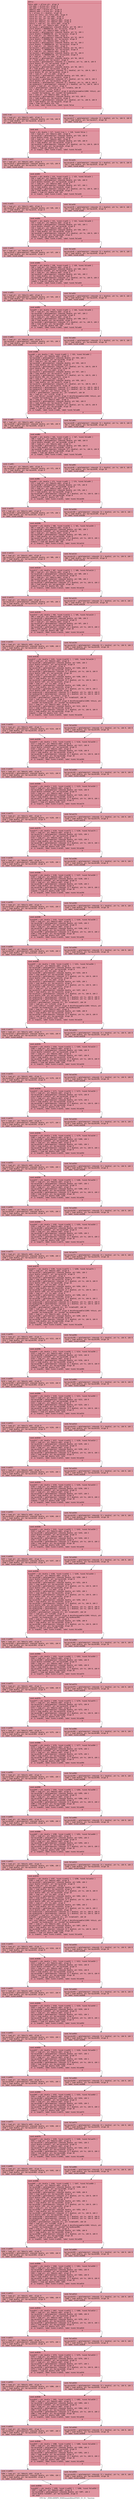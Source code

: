 digraph "CFG for '_ZN9LAMMPS_NS6Domain4bboxEPdS1_S1_S1_' function" {
	label="CFG for '_ZN9LAMMPS_NS6Domain4bboxEPdS1_S1_S1_' function";

	Node0x561837e54b30 [shape=record,color="#b70d28ff", style=filled, fillcolor="#b70d2870" fontname="Courier",label="{entry:\l|  %this.addr = alloca ptr, align 8\l  %lo.addr = alloca ptr, align 8\l  %hi.addr = alloca ptr, align 8\l  %bboxlo.addr = alloca ptr, align 8\l  %bboxhi.addr = alloca ptr, align 8\l  %x = alloca [3 x double], align 16\l  store ptr %this, ptr %this.addr, align 8\l  store ptr %lo, ptr %lo.addr, align 8\l  store ptr %hi, ptr %hi.addr, align 8\l  store ptr %bboxlo, ptr %bboxlo.addr, align 8\l  store ptr %bboxhi, ptr %bboxhi.addr, align 8\l  %this1 = load ptr, ptr %this.addr, align 8\l  %0 = load ptr, ptr %bboxlo.addr, align 8\l  %arrayidx = getelementptr inbounds double, ptr %0, i64 2\l  store double 1.000000e+20, ptr %arrayidx, align 8\l  %1 = load ptr, ptr %bboxlo.addr, align 8\l  %arrayidx2 = getelementptr inbounds double, ptr %1, i64 1\l  store double 1.000000e+20, ptr %arrayidx2, align 8\l  %2 = load ptr, ptr %bboxlo.addr, align 8\l  %arrayidx3 = getelementptr inbounds double, ptr %2, i64 0\l  store double 1.000000e+20, ptr %arrayidx3, align 8\l  %3 = load ptr, ptr %bboxhi.addr, align 8\l  %arrayidx4 = getelementptr inbounds double, ptr %3, i64 2\l  store double -1.000000e+20, ptr %arrayidx4, align 8\l  %4 = load ptr, ptr %bboxhi.addr, align 8\l  %arrayidx5 = getelementptr inbounds double, ptr %4, i64 1\l  store double -1.000000e+20, ptr %arrayidx5, align 8\l  %5 = load ptr, ptr %bboxhi.addr, align 8\l  %arrayidx6 = getelementptr inbounds double, ptr %5, i64 0\l  store double -1.000000e+20, ptr %arrayidx6, align 8\l  %6 = load ptr, ptr %lo.addr, align 8\l  %arrayidx7 = getelementptr inbounds double, ptr %6, i64 0\l  %7 = load double, ptr %arrayidx7, align 8\l  %arrayidx8 = getelementptr inbounds [3 x double], ptr %x, i64 0, i64 0\l  store double %7, ptr %arrayidx8, align 16\l  %8 = load ptr, ptr %lo.addr, align 8\l  %arrayidx9 = getelementptr inbounds double, ptr %8, i64 1\l  %9 = load double, ptr %arrayidx9, align 8\l  %arrayidx10 = getelementptr inbounds [3 x double], ptr %x, i64 0, i64 1\l  store double %9, ptr %arrayidx10, align 8\l  %10 = load ptr, ptr %lo.addr, align 8\l  %arrayidx11 = getelementptr inbounds double, ptr %10, i64 2\l  %11 = load double, ptr %arrayidx11, align 8\l  %arrayidx12 = getelementptr inbounds [3 x double], ptr %x, i64 0, i64 2\l  store double %11, ptr %arrayidx12, align 16\l  %arraydecay = getelementptr inbounds [3 x double], ptr %x, i64 0, i64 0\l  %arraydecay13 = getelementptr inbounds [3 x double], ptr %x, i64 0, i64 0\l  %vtable = load ptr, ptr %this1, align 8\l  %vfn = getelementptr inbounds ptr, ptr %vtable, i64 10\l  %12 = load ptr, ptr %vfn, align 8\l  call void %12(ptr noundef nonnull align 8 dereferenceable(1200) %this1, ptr\l... noundef %arraydecay, ptr noundef %arraydecay13)\l  %13 = load ptr, ptr %bboxlo.addr, align 8\l  %arrayidx14 = getelementptr inbounds double, ptr %13, i64 0\l  %14 = load double, ptr %arrayidx14, align 8\l  %arrayidx15 = getelementptr inbounds [3 x double], ptr %x, i64 0, i64 0\l  %15 = load double, ptr %arrayidx15, align 16\l  %cmp = fcmp olt double %14, %15\l  br i1 %cmp, label %cond.true, label %cond.false\l|{<s0>T|<s1>F}}"];
	Node0x561837e54b30:s0 -> Node0x561837e57720[tooltip="entry -> cond.true\nProbability 50.00%" ];
	Node0x561837e54b30:s1 -> Node0x561837e577a0[tooltip="entry -> cond.false\nProbability 50.00%" ];
	Node0x561837e57720 [shape=record,color="#3d50c3ff", style=filled, fillcolor="#be242e70" fontname="Courier",label="{cond.true:\l|  %16 = load ptr, ptr %bboxlo.addr, align 8\l  %arrayidx16 = getelementptr inbounds double, ptr %16, i64 0\l  %17 = load double, ptr %arrayidx16, align 8\l  br label %cond.end\l}"];
	Node0x561837e57720 -> Node0x561837e57aa0[tooltip="cond.true -> cond.end\nProbability 100.00%" ];
	Node0x561837e577a0 [shape=record,color="#3d50c3ff", style=filled, fillcolor="#be242e70" fontname="Courier",label="{cond.false:\l|  %arrayidx17 = getelementptr inbounds [3 x double], ptr %x, i64 0, i64 0\l  %18 = load double, ptr %arrayidx17, align 16\l  br label %cond.end\l}"];
	Node0x561837e577a0 -> Node0x561837e57aa0[tooltip="cond.false -> cond.end\nProbability 100.00%" ];
	Node0x561837e57aa0 [shape=record,color="#b70d28ff", style=filled, fillcolor="#b70d2870" fontname="Courier",label="{cond.end:\l|  %cond = phi double [ %17, %cond.true ], [ %18, %cond.false ]\l  %19 = load ptr, ptr %bboxlo.addr, align 8\l  %arrayidx18 = getelementptr inbounds double, ptr %19, i64 0\l  store double %cond, ptr %arrayidx18, align 8\l  %20 = load ptr, ptr %bboxhi.addr, align 8\l  %arrayidx19 = getelementptr inbounds double, ptr %20, i64 0\l  %21 = load double, ptr %arrayidx19, align 8\l  %arrayidx20 = getelementptr inbounds [3 x double], ptr %x, i64 0, i64 0\l  %22 = load double, ptr %arrayidx20, align 16\l  %cmp21 = fcmp ogt double %21, %22\l  br i1 %cmp21, label %cond.true22, label %cond.false24\l|{<s0>T|<s1>F}}"];
	Node0x561837e57aa0:s0 -> Node0x561837e58350[tooltip="cond.end -> cond.true22\nProbability 50.00%" ];
	Node0x561837e57aa0:s1 -> Node0x561837e583d0[tooltip="cond.end -> cond.false24\nProbability 50.00%" ];
	Node0x561837e58350 [shape=record,color="#3d50c3ff", style=filled, fillcolor="#be242e70" fontname="Courier",label="{cond.true22:\l|  %23 = load ptr, ptr %bboxhi.addr, align 8\l  %arrayidx23 = getelementptr inbounds double, ptr %23, i64 0\l  %24 = load double, ptr %arrayidx23, align 8\l  br label %cond.end26\l}"];
	Node0x561837e58350 -> Node0x561837e586d0[tooltip="cond.true22 -> cond.end26\nProbability 100.00%" ];
	Node0x561837e583d0 [shape=record,color="#3d50c3ff", style=filled, fillcolor="#be242e70" fontname="Courier",label="{cond.false24:\l|  %arrayidx25 = getelementptr inbounds [3 x double], ptr %x, i64 0, i64 0\l  %25 = load double, ptr %arrayidx25, align 16\l  br label %cond.end26\l}"];
	Node0x561837e583d0 -> Node0x561837e586d0[tooltip="cond.false24 -> cond.end26\nProbability 100.00%" ];
	Node0x561837e586d0 [shape=record,color="#b70d28ff", style=filled, fillcolor="#b70d2870" fontname="Courier",label="{cond.end26:\l|  %cond27 = phi double [ %24, %cond.true22 ], [ %25, %cond.false24 ]\l  %26 = load ptr, ptr %bboxhi.addr, align 8\l  %arrayidx28 = getelementptr inbounds double, ptr %26, i64 0\l  store double %cond27, ptr %arrayidx28, align 8\l  %27 = load ptr, ptr %bboxlo.addr, align 8\l  %arrayidx29 = getelementptr inbounds double, ptr %27, i64 1\l  %28 = load double, ptr %arrayidx29, align 8\l  %arrayidx30 = getelementptr inbounds [3 x double], ptr %x, i64 0, i64 1\l  %29 = load double, ptr %arrayidx30, align 8\l  %cmp31 = fcmp olt double %28, %29\l  br i1 %cmp31, label %cond.true32, label %cond.false34\l|{<s0>T|<s1>F}}"];
	Node0x561837e586d0:s0 -> Node0x561837e592a0[tooltip="cond.end26 -> cond.true32\nProbability 50.00%" ];
	Node0x561837e586d0:s1 -> Node0x561837e59320[tooltip="cond.end26 -> cond.false34\nProbability 50.00%" ];
	Node0x561837e592a0 [shape=record,color="#3d50c3ff", style=filled, fillcolor="#be242e70" fontname="Courier",label="{cond.true32:\l|  %30 = load ptr, ptr %bboxlo.addr, align 8\l  %arrayidx33 = getelementptr inbounds double, ptr %30, i64 1\l  %31 = load double, ptr %arrayidx33, align 8\l  br label %cond.end36\l}"];
	Node0x561837e592a0 -> Node0x561837e59620[tooltip="cond.true32 -> cond.end36\nProbability 100.00%" ];
	Node0x561837e59320 [shape=record,color="#3d50c3ff", style=filled, fillcolor="#be242e70" fontname="Courier",label="{cond.false34:\l|  %arrayidx35 = getelementptr inbounds [3 x double], ptr %x, i64 0, i64 1\l  %32 = load double, ptr %arrayidx35, align 8\l  br label %cond.end36\l}"];
	Node0x561837e59320 -> Node0x561837e59620[tooltip="cond.false34 -> cond.end36\nProbability 100.00%" ];
	Node0x561837e59620 [shape=record,color="#b70d28ff", style=filled, fillcolor="#b70d2870" fontname="Courier",label="{cond.end36:\l|  %cond37 = phi double [ %31, %cond.true32 ], [ %32, %cond.false34 ]\l  %33 = load ptr, ptr %bboxlo.addr, align 8\l  %arrayidx38 = getelementptr inbounds double, ptr %33, i64 1\l  store double %cond37, ptr %arrayidx38, align 8\l  %34 = load ptr, ptr %bboxhi.addr, align 8\l  %arrayidx39 = getelementptr inbounds double, ptr %34, i64 1\l  %35 = load double, ptr %arrayidx39, align 8\l  %arrayidx40 = getelementptr inbounds [3 x double], ptr %x, i64 0, i64 1\l  %36 = load double, ptr %arrayidx40, align 8\l  %cmp41 = fcmp ogt double %35, %36\l  br i1 %cmp41, label %cond.true42, label %cond.false44\l|{<s0>T|<s1>F}}"];
	Node0x561837e59620:s0 -> Node0x561837e59ef0[tooltip="cond.end36 -> cond.true42\nProbability 50.00%" ];
	Node0x561837e59620:s1 -> Node0x561837e59f70[tooltip="cond.end36 -> cond.false44\nProbability 50.00%" ];
	Node0x561837e59ef0 [shape=record,color="#3d50c3ff", style=filled, fillcolor="#be242e70" fontname="Courier",label="{cond.true42:\l|  %37 = load ptr, ptr %bboxhi.addr, align 8\l  %arrayidx43 = getelementptr inbounds double, ptr %37, i64 1\l  %38 = load double, ptr %arrayidx43, align 8\l  br label %cond.end46\l}"];
	Node0x561837e59ef0 -> Node0x561837e5a2d0[tooltip="cond.true42 -> cond.end46\nProbability 100.00%" ];
	Node0x561837e59f70 [shape=record,color="#3d50c3ff", style=filled, fillcolor="#be242e70" fontname="Courier",label="{cond.false44:\l|  %arrayidx45 = getelementptr inbounds [3 x double], ptr %x, i64 0, i64 1\l  %39 = load double, ptr %arrayidx45, align 8\l  br label %cond.end46\l}"];
	Node0x561837e59f70 -> Node0x561837e5a2d0[tooltip="cond.false44 -> cond.end46\nProbability 100.00%" ];
	Node0x561837e5a2d0 [shape=record,color="#b70d28ff", style=filled, fillcolor="#b70d2870" fontname="Courier",label="{cond.end46:\l|  %cond47 = phi double [ %38, %cond.true42 ], [ %39, %cond.false44 ]\l  %40 = load ptr, ptr %bboxhi.addr, align 8\l  %arrayidx48 = getelementptr inbounds double, ptr %40, i64 1\l  store double %cond47, ptr %arrayidx48, align 8\l  %41 = load ptr, ptr %bboxlo.addr, align 8\l  %arrayidx49 = getelementptr inbounds double, ptr %41, i64 2\l  %42 = load double, ptr %arrayidx49, align 8\l  %arrayidx50 = getelementptr inbounds [3 x double], ptr %x, i64 0, i64 2\l  %43 = load double, ptr %arrayidx50, align 16\l  %cmp51 = fcmp olt double %42, %43\l  br i1 %cmp51, label %cond.true52, label %cond.false54\l|{<s0>T|<s1>F}}"];
	Node0x561837e5a2d0:s0 -> Node0x561837e5aba0[tooltip="cond.end46 -> cond.true52\nProbability 50.00%" ];
	Node0x561837e5a2d0:s1 -> Node0x561837e5ac80[tooltip="cond.end46 -> cond.false54\nProbability 50.00%" ];
	Node0x561837e5aba0 [shape=record,color="#3d50c3ff", style=filled, fillcolor="#be242e70" fontname="Courier",label="{cond.true52:\l|  %44 = load ptr, ptr %bboxlo.addr, align 8\l  %arrayidx53 = getelementptr inbounds double, ptr %44, i64 2\l  %45 = load double, ptr %arrayidx53, align 8\l  br label %cond.end56\l}"];
	Node0x561837e5aba0 -> Node0x561837e5afe0[tooltip="cond.true52 -> cond.end56\nProbability 100.00%" ];
	Node0x561837e5ac80 [shape=record,color="#3d50c3ff", style=filled, fillcolor="#be242e70" fontname="Courier",label="{cond.false54:\l|  %arrayidx55 = getelementptr inbounds [3 x double], ptr %x, i64 0, i64 2\l  %46 = load double, ptr %arrayidx55, align 16\l  br label %cond.end56\l}"];
	Node0x561837e5ac80 -> Node0x561837e5afe0[tooltip="cond.false54 -> cond.end56\nProbability 100.00%" ];
	Node0x561837e5afe0 [shape=record,color="#b70d28ff", style=filled, fillcolor="#b70d2870" fontname="Courier",label="{cond.end56:\l|  %cond57 = phi double [ %45, %cond.true52 ], [ %46, %cond.false54 ]\l  %47 = load ptr, ptr %bboxlo.addr, align 8\l  %arrayidx58 = getelementptr inbounds double, ptr %47, i64 2\l  store double %cond57, ptr %arrayidx58, align 8\l  %48 = load ptr, ptr %bboxhi.addr, align 8\l  %arrayidx59 = getelementptr inbounds double, ptr %48, i64 2\l  %49 = load double, ptr %arrayidx59, align 8\l  %arrayidx60 = getelementptr inbounds [3 x double], ptr %x, i64 0, i64 2\l  %50 = load double, ptr %arrayidx60, align 16\l  %cmp61 = fcmp ogt double %49, %50\l  br i1 %cmp61, label %cond.true62, label %cond.false64\l|{<s0>T|<s1>F}}"];
	Node0x561837e5afe0:s0 -> Node0x561837e5c0c0[tooltip="cond.end56 -> cond.true62\nProbability 50.00%" ];
	Node0x561837e5afe0:s1 -> Node0x561837e5c1a0[tooltip="cond.end56 -> cond.false64\nProbability 50.00%" ];
	Node0x561837e5c0c0 [shape=record,color="#3d50c3ff", style=filled, fillcolor="#be242e70" fontname="Courier",label="{cond.true62:\l|  %51 = load ptr, ptr %bboxhi.addr, align 8\l  %arrayidx63 = getelementptr inbounds double, ptr %51, i64 2\l  %52 = load double, ptr %arrayidx63, align 8\l  br label %cond.end66\l}"];
	Node0x561837e5c0c0 -> Node0x561837e5c500[tooltip="cond.true62 -> cond.end66\nProbability 100.00%" ];
	Node0x561837e5c1a0 [shape=record,color="#3d50c3ff", style=filled, fillcolor="#be242e70" fontname="Courier",label="{cond.false64:\l|  %arrayidx65 = getelementptr inbounds [3 x double], ptr %x, i64 0, i64 2\l  %53 = load double, ptr %arrayidx65, align 16\l  br label %cond.end66\l}"];
	Node0x561837e5c1a0 -> Node0x561837e5c500[tooltip="cond.false64 -> cond.end66\nProbability 100.00%" ];
	Node0x561837e5c500 [shape=record,color="#b70d28ff", style=filled, fillcolor="#b70d2870" fontname="Courier",label="{cond.end66:\l|  %cond67 = phi double [ %52, %cond.true62 ], [ %53, %cond.false64 ]\l  %54 = load ptr, ptr %bboxhi.addr, align 8\l  %arrayidx68 = getelementptr inbounds double, ptr %54, i64 2\l  store double %cond67, ptr %arrayidx68, align 8\l  %55 = load ptr, ptr %hi.addr, align 8\l  %arrayidx69 = getelementptr inbounds double, ptr %55, i64 0\l  %56 = load double, ptr %arrayidx69, align 8\l  %arrayidx70 = getelementptr inbounds [3 x double], ptr %x, i64 0, i64 0\l  store double %56, ptr %arrayidx70, align 16\l  %57 = load ptr, ptr %lo.addr, align 8\l  %arrayidx71 = getelementptr inbounds double, ptr %57, i64 1\l  %58 = load double, ptr %arrayidx71, align 8\l  %arrayidx72 = getelementptr inbounds [3 x double], ptr %x, i64 0, i64 1\l  store double %58, ptr %arrayidx72, align 8\l  %59 = load ptr, ptr %lo.addr, align 8\l  %arrayidx73 = getelementptr inbounds double, ptr %59, i64 2\l  %60 = load double, ptr %arrayidx73, align 8\l  %arrayidx74 = getelementptr inbounds [3 x double], ptr %x, i64 0, i64 2\l  store double %60, ptr %arrayidx74, align 16\l  %arraydecay75 = getelementptr inbounds [3 x double], ptr %x, i64 0, i64 0\l  %arraydecay76 = getelementptr inbounds [3 x double], ptr %x, i64 0, i64 0\l  %vtable77 = load ptr, ptr %this1, align 8\l  %vfn78 = getelementptr inbounds ptr, ptr %vtable77, i64 10\l  %61 = load ptr, ptr %vfn78, align 8\l  call void %61(ptr noundef nonnull align 8 dereferenceable(1200) %this1, ptr\l... noundef %arraydecay75, ptr noundef %arraydecay76)\l  %62 = load ptr, ptr %bboxlo.addr, align 8\l  %arrayidx79 = getelementptr inbounds double, ptr %62, i64 0\l  %63 = load double, ptr %arrayidx79, align 8\l  %arrayidx80 = getelementptr inbounds [3 x double], ptr %x, i64 0, i64 0\l  %64 = load double, ptr %arrayidx80, align 16\l  %cmp81 = fcmp olt double %63, %64\l  br i1 %cmp81, label %cond.true82, label %cond.false84\l|{<s0>T|<s1>F}}"];
	Node0x561837e5c500:s0 -> Node0x561837e5e310[tooltip="cond.end66 -> cond.true82\nProbability 50.00%" ];
	Node0x561837e5c500:s1 -> Node0x561837e5e3f0[tooltip="cond.end66 -> cond.false84\nProbability 50.00%" ];
	Node0x561837e5e310 [shape=record,color="#3d50c3ff", style=filled, fillcolor="#be242e70" fontname="Courier",label="{cond.true82:\l|  %65 = load ptr, ptr %bboxlo.addr, align 8\l  %arrayidx83 = getelementptr inbounds double, ptr %65, i64 0\l  %66 = load double, ptr %arrayidx83, align 8\l  br label %cond.end86\l}"];
	Node0x561837e5e310 -> Node0x561837e5e750[tooltip="cond.true82 -> cond.end86\nProbability 100.00%" ];
	Node0x561837e5e3f0 [shape=record,color="#3d50c3ff", style=filled, fillcolor="#be242e70" fontname="Courier",label="{cond.false84:\l|  %arrayidx85 = getelementptr inbounds [3 x double], ptr %x, i64 0, i64 0\l  %67 = load double, ptr %arrayidx85, align 16\l  br label %cond.end86\l}"];
	Node0x561837e5e3f0 -> Node0x561837e5e750[tooltip="cond.false84 -> cond.end86\nProbability 100.00%" ];
	Node0x561837e5e750 [shape=record,color="#b70d28ff", style=filled, fillcolor="#b70d2870" fontname="Courier",label="{cond.end86:\l|  %cond87 = phi double [ %66, %cond.true82 ], [ %67, %cond.false84 ]\l  %68 = load ptr, ptr %bboxlo.addr, align 8\l  %arrayidx88 = getelementptr inbounds double, ptr %68, i64 0\l  store double %cond87, ptr %arrayidx88, align 8\l  %69 = load ptr, ptr %bboxhi.addr, align 8\l  %arrayidx89 = getelementptr inbounds double, ptr %69, i64 0\l  %70 = load double, ptr %arrayidx89, align 8\l  %arrayidx90 = getelementptr inbounds [3 x double], ptr %x, i64 0, i64 0\l  %71 = load double, ptr %arrayidx90, align 16\l  %cmp91 = fcmp ogt double %70, %71\l  br i1 %cmp91, label %cond.true92, label %cond.false94\l|{<s0>T|<s1>F}}"];
	Node0x561837e5e750:s0 -> Node0x561837e5f000[tooltip="cond.end86 -> cond.true92\nProbability 50.00%" ];
	Node0x561837e5e750:s1 -> Node0x561837e5f0e0[tooltip="cond.end86 -> cond.false94\nProbability 50.00%" ];
	Node0x561837e5f000 [shape=record,color="#3d50c3ff", style=filled, fillcolor="#be242e70" fontname="Courier",label="{cond.true92:\l|  %72 = load ptr, ptr %bboxhi.addr, align 8\l  %arrayidx93 = getelementptr inbounds double, ptr %72, i64 0\l  %73 = load double, ptr %arrayidx93, align 8\l  br label %cond.end96\l}"];
	Node0x561837e5f000 -> Node0x561837e5f440[tooltip="cond.true92 -> cond.end96\nProbability 100.00%" ];
	Node0x561837e5f0e0 [shape=record,color="#3d50c3ff", style=filled, fillcolor="#be242e70" fontname="Courier",label="{cond.false94:\l|  %arrayidx95 = getelementptr inbounds [3 x double], ptr %x, i64 0, i64 0\l  %74 = load double, ptr %arrayidx95, align 16\l  br label %cond.end96\l}"];
	Node0x561837e5f0e0 -> Node0x561837e5f440[tooltip="cond.false94 -> cond.end96\nProbability 100.00%" ];
	Node0x561837e5f440 [shape=record,color="#b70d28ff", style=filled, fillcolor="#b70d2870" fontname="Courier",label="{cond.end96:\l|  %cond97 = phi double [ %73, %cond.true92 ], [ %74, %cond.false94 ]\l  %75 = load ptr, ptr %bboxhi.addr, align 8\l  %arrayidx98 = getelementptr inbounds double, ptr %75, i64 0\l  store double %cond97, ptr %arrayidx98, align 8\l  %76 = load ptr, ptr %bboxlo.addr, align 8\l  %arrayidx99 = getelementptr inbounds double, ptr %76, i64 1\l  %77 = load double, ptr %arrayidx99, align 8\l  %arrayidx100 = getelementptr inbounds [3 x double], ptr %x, i64 0, i64 1\l  %78 = load double, ptr %arrayidx100, align 8\l  %cmp101 = fcmp olt double %77, %78\l  br i1 %cmp101, label %cond.true102, label %cond.false104\l|{<s0>T|<s1>F}}"];
	Node0x561837e5f440:s0 -> Node0x561837e5fd10[tooltip="cond.end96 -> cond.true102\nProbability 50.00%" ];
	Node0x561837e5f440:s1 -> Node0x561837e5fdf0[tooltip="cond.end96 -> cond.false104\nProbability 50.00%" ];
	Node0x561837e5fd10 [shape=record,color="#3d50c3ff", style=filled, fillcolor="#be242e70" fontname="Courier",label="{cond.true102:\l|  %79 = load ptr, ptr %bboxlo.addr, align 8\l  %arrayidx103 = getelementptr inbounds double, ptr %79, i64 1\l  %80 = load double, ptr %arrayidx103, align 8\l  br label %cond.end106\l}"];
	Node0x561837e5fd10 -> Node0x561837e60150[tooltip="cond.true102 -> cond.end106\nProbability 100.00%" ];
	Node0x561837e5fdf0 [shape=record,color="#3d50c3ff", style=filled, fillcolor="#be242e70" fontname="Courier",label="{cond.false104:\l|  %arrayidx105 = getelementptr inbounds [3 x double], ptr %x, i64 0, i64 1\l  %81 = load double, ptr %arrayidx105, align 8\l  br label %cond.end106\l}"];
	Node0x561837e5fdf0 -> Node0x561837e60150[tooltip="cond.false104 -> cond.end106\nProbability 100.00%" ];
	Node0x561837e60150 [shape=record,color="#b70d28ff", style=filled, fillcolor="#b70d2870" fontname="Courier",label="{cond.end106:\l|  %cond107 = phi double [ %80, %cond.true102 ], [ %81, %cond.false104 ]\l  %82 = load ptr, ptr %bboxlo.addr, align 8\l  %arrayidx108 = getelementptr inbounds double, ptr %82, i64 1\l  store double %cond107, ptr %arrayidx108, align 8\l  %83 = load ptr, ptr %bboxhi.addr, align 8\l  %arrayidx109 = getelementptr inbounds double, ptr %83, i64 1\l  %84 = load double, ptr %arrayidx109, align 8\l  %arrayidx110 = getelementptr inbounds [3 x double], ptr %x, i64 0, i64 1\l  %85 = load double, ptr %arrayidx110, align 8\l  %cmp111 = fcmp ogt double %84, %85\l  br i1 %cmp111, label %cond.true112, label %cond.false114\l|{<s0>T|<s1>F}}"];
	Node0x561837e60150:s0 -> Node0x561837e60a20[tooltip="cond.end106 -> cond.true112\nProbability 50.00%" ];
	Node0x561837e60150:s1 -> Node0x561837e60b00[tooltip="cond.end106 -> cond.false114\nProbability 50.00%" ];
	Node0x561837e60a20 [shape=record,color="#3d50c3ff", style=filled, fillcolor="#be242e70" fontname="Courier",label="{cond.true112:\l|  %86 = load ptr, ptr %bboxhi.addr, align 8\l  %arrayidx113 = getelementptr inbounds double, ptr %86, i64 1\l  %87 = load double, ptr %arrayidx113, align 8\l  br label %cond.end116\l}"];
	Node0x561837e60a20 -> Node0x561837e60e60[tooltip="cond.true112 -> cond.end116\nProbability 100.00%" ];
	Node0x561837e60b00 [shape=record,color="#3d50c3ff", style=filled, fillcolor="#be242e70" fontname="Courier",label="{cond.false114:\l|  %arrayidx115 = getelementptr inbounds [3 x double], ptr %x, i64 0, i64 1\l  %88 = load double, ptr %arrayidx115, align 8\l  br label %cond.end116\l}"];
	Node0x561837e60b00 -> Node0x561837e60e60[tooltip="cond.false114 -> cond.end116\nProbability 100.00%" ];
	Node0x561837e60e60 [shape=record,color="#b70d28ff", style=filled, fillcolor="#b70d2870" fontname="Courier",label="{cond.end116:\l|  %cond117 = phi double [ %87, %cond.true112 ], [ %88, %cond.false114 ]\l  %89 = load ptr, ptr %bboxhi.addr, align 8\l  %arrayidx118 = getelementptr inbounds double, ptr %89, i64 1\l  store double %cond117, ptr %arrayidx118, align 8\l  %90 = load ptr, ptr %bboxlo.addr, align 8\l  %arrayidx119 = getelementptr inbounds double, ptr %90, i64 2\l  %91 = load double, ptr %arrayidx119, align 8\l  %arrayidx120 = getelementptr inbounds [3 x double], ptr %x, i64 0, i64 2\l  %92 = load double, ptr %arrayidx120, align 16\l  %cmp121 = fcmp olt double %91, %92\l  br i1 %cmp121, label %cond.true122, label %cond.false124\l|{<s0>T|<s1>F}}"];
	Node0x561837e60e60:s0 -> Node0x561837e61730[tooltip="cond.end116 -> cond.true122\nProbability 50.00%" ];
	Node0x561837e60e60:s1 -> Node0x561837e61810[tooltip="cond.end116 -> cond.false124\nProbability 50.00%" ];
	Node0x561837e61730 [shape=record,color="#3d50c3ff", style=filled, fillcolor="#be242e70" fontname="Courier",label="{cond.true122:\l|  %93 = load ptr, ptr %bboxlo.addr, align 8\l  %arrayidx123 = getelementptr inbounds double, ptr %93, i64 2\l  %94 = load double, ptr %arrayidx123, align 8\l  br label %cond.end126\l}"];
	Node0x561837e61730 -> Node0x561837e61b70[tooltip="cond.true122 -> cond.end126\nProbability 100.00%" ];
	Node0x561837e61810 [shape=record,color="#3d50c3ff", style=filled, fillcolor="#be242e70" fontname="Courier",label="{cond.false124:\l|  %arrayidx125 = getelementptr inbounds [3 x double], ptr %x, i64 0, i64 2\l  %95 = load double, ptr %arrayidx125, align 16\l  br label %cond.end126\l}"];
	Node0x561837e61810 -> Node0x561837e61b70[tooltip="cond.false124 -> cond.end126\nProbability 100.00%" ];
	Node0x561837e61b70 [shape=record,color="#b70d28ff", style=filled, fillcolor="#b70d2870" fontname="Courier",label="{cond.end126:\l|  %cond127 = phi double [ %94, %cond.true122 ], [ %95, %cond.false124 ]\l  %96 = load ptr, ptr %bboxlo.addr, align 8\l  %arrayidx128 = getelementptr inbounds double, ptr %96, i64 2\l  store double %cond127, ptr %arrayidx128, align 8\l  %97 = load ptr, ptr %bboxhi.addr, align 8\l  %arrayidx129 = getelementptr inbounds double, ptr %97, i64 2\l  %98 = load double, ptr %arrayidx129, align 8\l  %arrayidx130 = getelementptr inbounds [3 x double], ptr %x, i64 0, i64 2\l  %99 = load double, ptr %arrayidx130, align 16\l  %cmp131 = fcmp ogt double %98, %99\l  br i1 %cmp131, label %cond.true132, label %cond.false134\l|{<s0>T|<s1>F}}"];
	Node0x561837e61b70:s0 -> Node0x561837e5b9c0[tooltip="cond.end126 -> cond.true132\nProbability 50.00%" ];
	Node0x561837e61b70:s1 -> Node0x561837e5baa0[tooltip="cond.end126 -> cond.false134\nProbability 50.00%" ];
	Node0x561837e5b9c0 [shape=record,color="#3d50c3ff", style=filled, fillcolor="#be242e70" fontname="Courier",label="{cond.true132:\l|  %100 = load ptr, ptr %bboxhi.addr, align 8\l  %arrayidx133 = getelementptr inbounds double, ptr %100, i64 2\l  %101 = load double, ptr %arrayidx133, align 8\l  br label %cond.end136\l}"];
	Node0x561837e5b9c0 -> Node0x561837e63090[tooltip="cond.true132 -> cond.end136\nProbability 100.00%" ];
	Node0x561837e5baa0 [shape=record,color="#3d50c3ff", style=filled, fillcolor="#be242e70" fontname="Courier",label="{cond.false134:\l|  %arrayidx135 = getelementptr inbounds [3 x double], ptr %x, i64 0, i64 2\l  %102 = load double, ptr %arrayidx135, align 16\l  br label %cond.end136\l}"];
	Node0x561837e5baa0 -> Node0x561837e63090[tooltip="cond.false134 -> cond.end136\nProbability 100.00%" ];
	Node0x561837e63090 [shape=record,color="#b70d28ff", style=filled, fillcolor="#b70d2870" fontname="Courier",label="{cond.end136:\l|  %cond137 = phi double [ %101, %cond.true132 ], [ %102, %cond.false134 ]\l  %103 = load ptr, ptr %bboxhi.addr, align 8\l  %arrayidx138 = getelementptr inbounds double, ptr %103, i64 2\l  store double %cond137, ptr %arrayidx138, align 8\l  %104 = load ptr, ptr %lo.addr, align 8\l  %arrayidx139 = getelementptr inbounds double, ptr %104, i64 0\l  %105 = load double, ptr %arrayidx139, align 8\l  %arrayidx140 = getelementptr inbounds [3 x double], ptr %x, i64 0, i64 0\l  store double %105, ptr %arrayidx140, align 16\l  %106 = load ptr, ptr %hi.addr, align 8\l  %arrayidx141 = getelementptr inbounds double, ptr %106, i64 1\l  %107 = load double, ptr %arrayidx141, align 8\l  %arrayidx142 = getelementptr inbounds [3 x double], ptr %x, i64 0, i64 1\l  store double %107, ptr %arrayidx142, align 8\l  %108 = load ptr, ptr %lo.addr, align 8\l  %arrayidx143 = getelementptr inbounds double, ptr %108, i64 2\l  %109 = load double, ptr %arrayidx143, align 8\l  %arrayidx144 = getelementptr inbounds [3 x double], ptr %x, i64 0, i64 2\l  store double %109, ptr %arrayidx144, align 16\l  %arraydecay145 = getelementptr inbounds [3 x double], ptr %x, i64 0, i64 0\l  %arraydecay146 = getelementptr inbounds [3 x double], ptr %x, i64 0, i64 0\l  %vtable147 = load ptr, ptr %this1, align 8\l  %vfn148 = getelementptr inbounds ptr, ptr %vtable147, i64 10\l  %110 = load ptr, ptr %vfn148, align 8\l  call void %110(ptr noundef nonnull align 8 dereferenceable(1200) %this1, ptr\l... noundef %arraydecay145, ptr noundef %arraydecay146)\l  %111 = load ptr, ptr %bboxlo.addr, align 8\l  %arrayidx149 = getelementptr inbounds double, ptr %111, i64 0\l  %112 = load double, ptr %arrayidx149, align 8\l  %arrayidx150 = getelementptr inbounds [3 x double], ptr %x, i64 0, i64 0\l  %113 = load double, ptr %arrayidx150, align 16\l  %cmp151 = fcmp olt double %112, %113\l  br i1 %cmp151, label %cond.true152, label %cond.false154\l|{<s0>T|<s1>F}}"];
	Node0x561837e63090:s0 -> Node0x561837e648a0[tooltip="cond.end136 -> cond.true152\nProbability 50.00%" ];
	Node0x561837e63090:s1 -> Node0x561837e64980[tooltip="cond.end136 -> cond.false154\nProbability 50.00%" ];
	Node0x561837e648a0 [shape=record,color="#3d50c3ff", style=filled, fillcolor="#be242e70" fontname="Courier",label="{cond.true152:\l|  %114 = load ptr, ptr %bboxlo.addr, align 8\l  %arrayidx153 = getelementptr inbounds double, ptr %114, i64 0\l  %115 = load double, ptr %arrayidx153, align 8\l  br label %cond.end156\l}"];
	Node0x561837e648a0 -> Node0x561837e64ce0[tooltip="cond.true152 -> cond.end156\nProbability 100.00%" ];
	Node0x561837e64980 [shape=record,color="#3d50c3ff", style=filled, fillcolor="#be242e70" fontname="Courier",label="{cond.false154:\l|  %arrayidx155 = getelementptr inbounds [3 x double], ptr %x, i64 0, i64 0\l  %116 = load double, ptr %arrayidx155, align 16\l  br label %cond.end156\l}"];
	Node0x561837e64980 -> Node0x561837e64ce0[tooltip="cond.false154 -> cond.end156\nProbability 100.00%" ];
	Node0x561837e64ce0 [shape=record,color="#b70d28ff", style=filled, fillcolor="#b70d2870" fontname="Courier",label="{cond.end156:\l|  %cond157 = phi double [ %115, %cond.true152 ], [ %116, %cond.false154 ]\l  %117 = load ptr, ptr %bboxlo.addr, align 8\l  %arrayidx158 = getelementptr inbounds double, ptr %117, i64 0\l  store double %cond157, ptr %arrayidx158, align 8\l  %118 = load ptr, ptr %bboxhi.addr, align 8\l  %arrayidx159 = getelementptr inbounds double, ptr %118, i64 0\l  %119 = load double, ptr %arrayidx159, align 8\l  %arrayidx160 = getelementptr inbounds [3 x double], ptr %x, i64 0, i64 0\l  %120 = load double, ptr %arrayidx160, align 16\l  %cmp161 = fcmp ogt double %119, %120\l  br i1 %cmp161, label %cond.true162, label %cond.false164\l|{<s0>T|<s1>F}}"];
	Node0x561837e64ce0:s0 -> Node0x561837e65590[tooltip="cond.end156 -> cond.true162\nProbability 50.00%" ];
	Node0x561837e64ce0:s1 -> Node0x561837e65670[tooltip="cond.end156 -> cond.false164\nProbability 50.00%" ];
	Node0x561837e65590 [shape=record,color="#3d50c3ff", style=filled, fillcolor="#be242e70" fontname="Courier",label="{cond.true162:\l|  %121 = load ptr, ptr %bboxhi.addr, align 8\l  %arrayidx163 = getelementptr inbounds double, ptr %121, i64 0\l  %122 = load double, ptr %arrayidx163, align 8\l  br label %cond.end166\l}"];
	Node0x561837e65590 -> Node0x561837e659d0[tooltip="cond.true162 -> cond.end166\nProbability 100.00%" ];
	Node0x561837e65670 [shape=record,color="#3d50c3ff", style=filled, fillcolor="#be242e70" fontname="Courier",label="{cond.false164:\l|  %arrayidx165 = getelementptr inbounds [3 x double], ptr %x, i64 0, i64 0\l  %123 = load double, ptr %arrayidx165, align 16\l  br label %cond.end166\l}"];
	Node0x561837e65670 -> Node0x561837e659d0[tooltip="cond.false164 -> cond.end166\nProbability 100.00%" ];
	Node0x561837e659d0 [shape=record,color="#b70d28ff", style=filled, fillcolor="#b70d2870" fontname="Courier",label="{cond.end166:\l|  %cond167 = phi double [ %122, %cond.true162 ], [ %123, %cond.false164 ]\l  %124 = load ptr, ptr %bboxhi.addr, align 8\l  %arrayidx168 = getelementptr inbounds double, ptr %124, i64 0\l  store double %cond167, ptr %arrayidx168, align 8\l  %125 = load ptr, ptr %bboxlo.addr, align 8\l  %arrayidx169 = getelementptr inbounds double, ptr %125, i64 1\l  %126 = load double, ptr %arrayidx169, align 8\l  %arrayidx170 = getelementptr inbounds [3 x double], ptr %x, i64 0, i64 1\l  %127 = load double, ptr %arrayidx170, align 8\l  %cmp171 = fcmp olt double %126, %127\l  br i1 %cmp171, label %cond.true172, label %cond.false174\l|{<s0>T|<s1>F}}"];
	Node0x561837e659d0:s0 -> Node0x561837e662a0[tooltip="cond.end166 -> cond.true172\nProbability 50.00%" ];
	Node0x561837e659d0:s1 -> Node0x561837e5d640[tooltip="cond.end166 -> cond.false174\nProbability 50.00%" ];
	Node0x561837e662a0 [shape=record,color="#3d50c3ff", style=filled, fillcolor="#be242e70" fontname="Courier",label="{cond.true172:\l|  %128 = load ptr, ptr %bboxlo.addr, align 8\l  %arrayidx173 = getelementptr inbounds double, ptr %128, i64 1\l  %129 = load double, ptr %arrayidx173, align 8\l  br label %cond.end176\l}"];
	Node0x561837e662a0 -> Node0x561837e5d9a0[tooltip="cond.true172 -> cond.end176\nProbability 100.00%" ];
	Node0x561837e5d640 [shape=record,color="#3d50c3ff", style=filled, fillcolor="#be242e70" fontname="Courier",label="{cond.false174:\l|  %arrayidx175 = getelementptr inbounds [3 x double], ptr %x, i64 0, i64 1\l  %130 = load double, ptr %arrayidx175, align 8\l  br label %cond.end176\l}"];
	Node0x561837e5d640 -> Node0x561837e5d9a0[tooltip="cond.false174 -> cond.end176\nProbability 100.00%" ];
	Node0x561837e5d9a0 [shape=record,color="#b70d28ff", style=filled, fillcolor="#b70d2870" fontname="Courier",label="{cond.end176:\l|  %cond177 = phi double [ %129, %cond.true172 ], [ %130, %cond.false174 ]\l  %131 = load ptr, ptr %bboxlo.addr, align 8\l  %arrayidx178 = getelementptr inbounds double, ptr %131, i64 1\l  store double %cond177, ptr %arrayidx178, align 8\l  %132 = load ptr, ptr %bboxhi.addr, align 8\l  %arrayidx179 = getelementptr inbounds double, ptr %132, i64 1\l  %133 = load double, ptr %arrayidx179, align 8\l  %arrayidx180 = getelementptr inbounds [3 x double], ptr %x, i64 0, i64 1\l  %134 = load double, ptr %arrayidx180, align 8\l  %cmp181 = fcmp ogt double %133, %134\l  br i1 %cmp181, label %cond.true182, label %cond.false184\l|{<s0>T|<s1>F}}"];
	Node0x561837e5d9a0:s0 -> Node0x561837e67bd0[tooltip="cond.end176 -> cond.true182\nProbability 50.00%" ];
	Node0x561837e5d9a0:s1 -> Node0x561837e67cb0[tooltip="cond.end176 -> cond.false184\nProbability 50.00%" ];
	Node0x561837e67bd0 [shape=record,color="#3d50c3ff", style=filled, fillcolor="#be242e70" fontname="Courier",label="{cond.true182:\l|  %135 = load ptr, ptr %bboxhi.addr, align 8\l  %arrayidx183 = getelementptr inbounds double, ptr %135, i64 1\l  %136 = load double, ptr %arrayidx183, align 8\l  br label %cond.end186\l}"];
	Node0x561837e67bd0 -> Node0x561837e68010[tooltip="cond.true182 -> cond.end186\nProbability 100.00%" ];
	Node0x561837e67cb0 [shape=record,color="#3d50c3ff", style=filled, fillcolor="#be242e70" fontname="Courier",label="{cond.false184:\l|  %arrayidx185 = getelementptr inbounds [3 x double], ptr %x, i64 0, i64 1\l  %137 = load double, ptr %arrayidx185, align 8\l  br label %cond.end186\l}"];
	Node0x561837e67cb0 -> Node0x561837e68010[tooltip="cond.false184 -> cond.end186\nProbability 100.00%" ];
	Node0x561837e68010 [shape=record,color="#b70d28ff", style=filled, fillcolor="#b70d2870" fontname="Courier",label="{cond.end186:\l|  %cond187 = phi double [ %136, %cond.true182 ], [ %137, %cond.false184 ]\l  %138 = load ptr, ptr %bboxhi.addr, align 8\l  %arrayidx188 = getelementptr inbounds double, ptr %138, i64 1\l  store double %cond187, ptr %arrayidx188, align 8\l  %139 = load ptr, ptr %bboxlo.addr, align 8\l  %arrayidx189 = getelementptr inbounds double, ptr %139, i64 2\l  %140 = load double, ptr %arrayidx189, align 8\l  %arrayidx190 = getelementptr inbounds [3 x double], ptr %x, i64 0, i64 2\l  %141 = load double, ptr %arrayidx190, align 16\l  %cmp191 = fcmp olt double %140, %141\l  br i1 %cmp191, label %cond.true192, label %cond.false194\l|{<s0>T|<s1>F}}"];
	Node0x561837e68010:s0 -> Node0x561837e688c0[tooltip="cond.end186 -> cond.true192\nProbability 50.00%" ];
	Node0x561837e68010:s1 -> Node0x561837e689a0[tooltip="cond.end186 -> cond.false194\nProbability 50.00%" ];
	Node0x561837e688c0 [shape=record,color="#3d50c3ff", style=filled, fillcolor="#be242e70" fontname="Courier",label="{cond.true192:\l|  %142 = load ptr, ptr %bboxlo.addr, align 8\l  %arrayidx193 = getelementptr inbounds double, ptr %142, i64 2\l  %143 = load double, ptr %arrayidx193, align 8\l  br label %cond.end196\l}"];
	Node0x561837e688c0 -> Node0x561837e68d00[tooltip="cond.true192 -> cond.end196\nProbability 100.00%" ];
	Node0x561837e689a0 [shape=record,color="#3d50c3ff", style=filled, fillcolor="#be242e70" fontname="Courier",label="{cond.false194:\l|  %arrayidx195 = getelementptr inbounds [3 x double], ptr %x, i64 0, i64 2\l  %144 = load double, ptr %arrayidx195, align 16\l  br label %cond.end196\l}"];
	Node0x561837e689a0 -> Node0x561837e68d00[tooltip="cond.false194 -> cond.end196\nProbability 100.00%" ];
	Node0x561837e68d00 [shape=record,color="#b70d28ff", style=filled, fillcolor="#b70d2870" fontname="Courier",label="{cond.end196:\l|  %cond197 = phi double [ %143, %cond.true192 ], [ %144, %cond.false194 ]\l  %145 = load ptr, ptr %bboxlo.addr, align 8\l  %arrayidx198 = getelementptr inbounds double, ptr %145, i64 2\l  store double %cond197, ptr %arrayidx198, align 8\l  %146 = load ptr, ptr %bboxhi.addr, align 8\l  %arrayidx199 = getelementptr inbounds double, ptr %146, i64 2\l  %147 = load double, ptr %arrayidx199, align 8\l  %arrayidx200 = getelementptr inbounds [3 x double], ptr %x, i64 0, i64 2\l  %148 = load double, ptr %arrayidx200, align 16\l  %cmp201 = fcmp ogt double %147, %148\l  br i1 %cmp201, label %cond.true202, label %cond.false204\l|{<s0>T|<s1>F}}"];
	Node0x561837e68d00:s0 -> Node0x561837e695d0[tooltip="cond.end196 -> cond.true202\nProbability 50.00%" ];
	Node0x561837e68d00:s1 -> Node0x561837e696b0[tooltip="cond.end196 -> cond.false204\nProbability 50.00%" ];
	Node0x561837e695d0 [shape=record,color="#3d50c3ff", style=filled, fillcolor="#be242e70" fontname="Courier",label="{cond.true202:\l|  %149 = load ptr, ptr %bboxhi.addr, align 8\l  %arrayidx203 = getelementptr inbounds double, ptr %149, i64 2\l  %150 = load double, ptr %arrayidx203, align 8\l  br label %cond.end206\l}"];
	Node0x561837e695d0 -> Node0x561837e69a10[tooltip="cond.true202 -> cond.end206\nProbability 100.00%" ];
	Node0x561837e696b0 [shape=record,color="#3d50c3ff", style=filled, fillcolor="#be242e70" fontname="Courier",label="{cond.false204:\l|  %arrayidx205 = getelementptr inbounds [3 x double], ptr %x, i64 0, i64 2\l  %151 = load double, ptr %arrayidx205, align 16\l  br label %cond.end206\l}"];
	Node0x561837e696b0 -> Node0x561837e69a10[tooltip="cond.false204 -> cond.end206\nProbability 100.00%" ];
	Node0x561837e69a10 [shape=record,color="#b70d28ff", style=filled, fillcolor="#b70d2870" fontname="Courier",label="{cond.end206:\l|  %cond207 = phi double [ %150, %cond.true202 ], [ %151, %cond.false204 ]\l  %152 = load ptr, ptr %bboxhi.addr, align 8\l  %arrayidx208 = getelementptr inbounds double, ptr %152, i64 2\l  store double %cond207, ptr %arrayidx208, align 8\l  %153 = load ptr, ptr %hi.addr, align 8\l  %arrayidx209 = getelementptr inbounds double, ptr %153, i64 0\l  %154 = load double, ptr %arrayidx209, align 8\l  %arrayidx210 = getelementptr inbounds [3 x double], ptr %x, i64 0, i64 0\l  store double %154, ptr %arrayidx210, align 16\l  %155 = load ptr, ptr %hi.addr, align 8\l  %arrayidx211 = getelementptr inbounds double, ptr %155, i64 1\l  %156 = load double, ptr %arrayidx211, align 8\l  %arrayidx212 = getelementptr inbounds [3 x double], ptr %x, i64 0, i64 1\l  store double %156, ptr %arrayidx212, align 8\l  %157 = load ptr, ptr %lo.addr, align 8\l  %arrayidx213 = getelementptr inbounds double, ptr %157, i64 2\l  %158 = load double, ptr %arrayidx213, align 8\l  %arrayidx214 = getelementptr inbounds [3 x double], ptr %x, i64 0, i64 2\l  store double %158, ptr %arrayidx214, align 16\l  %arraydecay215 = getelementptr inbounds [3 x double], ptr %x, i64 0, i64 0\l  %arraydecay216 = getelementptr inbounds [3 x double], ptr %x, i64 0, i64 0\l  %vtable217 = load ptr, ptr %this1, align 8\l  %vfn218 = getelementptr inbounds ptr, ptr %vtable217, i64 10\l  %159 = load ptr, ptr %vfn218, align 8\l  call void %159(ptr noundef nonnull align 8 dereferenceable(1200) %this1, ptr\l... noundef %arraydecay215, ptr noundef %arraydecay216)\l  %160 = load ptr, ptr %bboxlo.addr, align 8\l  %arrayidx219 = getelementptr inbounds double, ptr %160, i64 0\l  %161 = load double, ptr %arrayidx219, align 8\l  %arrayidx220 = getelementptr inbounds [3 x double], ptr %x, i64 0, i64 0\l  %162 = load double, ptr %arrayidx220, align 16\l  %cmp221 = fcmp olt double %161, %162\l  br i1 %cmp221, label %cond.true222, label %cond.false224\l|{<s0>T|<s1>F}}"];
	Node0x561837e69a10:s0 -> Node0x561837e6b220[tooltip="cond.end206 -> cond.true222\nProbability 50.00%" ];
	Node0x561837e69a10:s1 -> Node0x561837e6b300[tooltip="cond.end206 -> cond.false224\nProbability 50.00%" ];
	Node0x561837e6b220 [shape=record,color="#3d50c3ff", style=filled, fillcolor="#be242e70" fontname="Courier",label="{cond.true222:\l|  %163 = load ptr, ptr %bboxlo.addr, align 8\l  %arrayidx223 = getelementptr inbounds double, ptr %163, i64 0\l  %164 = load double, ptr %arrayidx223, align 8\l  br label %cond.end226\l}"];
	Node0x561837e6b220 -> Node0x561837e6b660[tooltip="cond.true222 -> cond.end226\nProbability 100.00%" ];
	Node0x561837e6b300 [shape=record,color="#3d50c3ff", style=filled, fillcolor="#be242e70" fontname="Courier",label="{cond.false224:\l|  %arrayidx225 = getelementptr inbounds [3 x double], ptr %x, i64 0, i64 0\l  %165 = load double, ptr %arrayidx225, align 16\l  br label %cond.end226\l}"];
	Node0x561837e6b300 -> Node0x561837e6b660[tooltip="cond.false224 -> cond.end226\nProbability 100.00%" ];
	Node0x561837e6b660 [shape=record,color="#b70d28ff", style=filled, fillcolor="#b70d2870" fontname="Courier",label="{cond.end226:\l|  %cond227 = phi double [ %164, %cond.true222 ], [ %165, %cond.false224 ]\l  %166 = load ptr, ptr %bboxlo.addr, align 8\l  %arrayidx228 = getelementptr inbounds double, ptr %166, i64 0\l  store double %cond227, ptr %arrayidx228, align 8\l  %167 = load ptr, ptr %bboxhi.addr, align 8\l  %arrayidx229 = getelementptr inbounds double, ptr %167, i64 0\l  %168 = load double, ptr %arrayidx229, align 8\l  %arrayidx230 = getelementptr inbounds [3 x double], ptr %x, i64 0, i64 0\l  %169 = load double, ptr %arrayidx230, align 16\l  %cmp231 = fcmp ogt double %168, %169\l  br i1 %cmp231, label %cond.true232, label %cond.false234\l|{<s0>T|<s1>F}}"];
	Node0x561837e6b660:s0 -> Node0x561837e6bf10[tooltip="cond.end226 -> cond.true232\nProbability 50.00%" ];
	Node0x561837e6b660:s1 -> Node0x561837e6bff0[tooltip="cond.end226 -> cond.false234\nProbability 50.00%" ];
	Node0x561837e6bf10 [shape=record,color="#3d50c3ff", style=filled, fillcolor="#be242e70" fontname="Courier",label="{cond.true232:\l|  %170 = load ptr, ptr %bboxhi.addr, align 8\l  %arrayidx233 = getelementptr inbounds double, ptr %170, i64 0\l  %171 = load double, ptr %arrayidx233, align 8\l  br label %cond.end236\l}"];
	Node0x561837e6bf10 -> Node0x561837e6c350[tooltip="cond.true232 -> cond.end236\nProbability 100.00%" ];
	Node0x561837e6bff0 [shape=record,color="#3d50c3ff", style=filled, fillcolor="#be242e70" fontname="Courier",label="{cond.false234:\l|  %arrayidx235 = getelementptr inbounds [3 x double], ptr %x, i64 0, i64 0\l  %172 = load double, ptr %arrayidx235, align 16\l  br label %cond.end236\l}"];
	Node0x561837e6bff0 -> Node0x561837e6c350[tooltip="cond.false234 -> cond.end236\nProbability 100.00%" ];
	Node0x561837e6c350 [shape=record,color="#b70d28ff", style=filled, fillcolor="#b70d2870" fontname="Courier",label="{cond.end236:\l|  %cond237 = phi double [ %171, %cond.true232 ], [ %172, %cond.false234 ]\l  %173 = load ptr, ptr %bboxhi.addr, align 8\l  %arrayidx238 = getelementptr inbounds double, ptr %173, i64 0\l  store double %cond237, ptr %arrayidx238, align 8\l  %174 = load ptr, ptr %bboxlo.addr, align 8\l  %arrayidx239 = getelementptr inbounds double, ptr %174, i64 1\l  %175 = load double, ptr %arrayidx239, align 8\l  %arrayidx240 = getelementptr inbounds [3 x double], ptr %x, i64 0, i64 1\l  %176 = load double, ptr %arrayidx240, align 8\l  %cmp241 = fcmp olt double %175, %176\l  br i1 %cmp241, label %cond.true242, label %cond.false244\l|{<s0>T|<s1>F}}"];
	Node0x561837e6c350:s0 -> Node0x561837e6cc20[tooltip="cond.end236 -> cond.true242\nProbability 50.00%" ];
	Node0x561837e6c350:s1 -> Node0x561837e6cd00[tooltip="cond.end236 -> cond.false244\nProbability 50.00%" ];
	Node0x561837e6cc20 [shape=record,color="#3d50c3ff", style=filled, fillcolor="#be242e70" fontname="Courier",label="{cond.true242:\l|  %177 = load ptr, ptr %bboxlo.addr, align 8\l  %arrayidx243 = getelementptr inbounds double, ptr %177, i64 1\l  %178 = load double, ptr %arrayidx243, align 8\l  br label %cond.end246\l}"];
	Node0x561837e6cc20 -> Node0x561837e6d060[tooltip="cond.true242 -> cond.end246\nProbability 100.00%" ];
	Node0x561837e6cd00 [shape=record,color="#3d50c3ff", style=filled, fillcolor="#be242e70" fontname="Courier",label="{cond.false244:\l|  %arrayidx245 = getelementptr inbounds [3 x double], ptr %x, i64 0, i64 1\l  %179 = load double, ptr %arrayidx245, align 8\l  br label %cond.end246\l}"];
	Node0x561837e6cd00 -> Node0x561837e6d060[tooltip="cond.false244 -> cond.end246\nProbability 100.00%" ];
	Node0x561837e6d060 [shape=record,color="#b70d28ff", style=filled, fillcolor="#b70d2870" fontname="Courier",label="{cond.end246:\l|  %cond247 = phi double [ %178, %cond.true242 ], [ %179, %cond.false244 ]\l  %180 = load ptr, ptr %bboxlo.addr, align 8\l  %arrayidx248 = getelementptr inbounds double, ptr %180, i64 1\l  store double %cond247, ptr %arrayidx248, align 8\l  %181 = load ptr, ptr %bboxhi.addr, align 8\l  %arrayidx249 = getelementptr inbounds double, ptr %181, i64 1\l  %182 = load double, ptr %arrayidx249, align 8\l  %arrayidx250 = getelementptr inbounds [3 x double], ptr %x, i64 0, i64 1\l  %183 = load double, ptr %arrayidx250, align 8\l  %cmp251 = fcmp ogt double %182, %183\l  br i1 %cmp251, label %cond.true252, label %cond.false254\l|{<s0>T|<s1>F}}"];
	Node0x561837e6d060:s0 -> Node0x561837e6d930[tooltip="cond.end246 -> cond.true252\nProbability 50.00%" ];
	Node0x561837e6d060:s1 -> Node0x561837e6da10[tooltip="cond.end246 -> cond.false254\nProbability 50.00%" ];
	Node0x561837e6d930 [shape=record,color="#3d50c3ff", style=filled, fillcolor="#be242e70" fontname="Courier",label="{cond.true252:\l|  %184 = load ptr, ptr %bboxhi.addr, align 8\l  %arrayidx253 = getelementptr inbounds double, ptr %184, i64 1\l  %185 = load double, ptr %arrayidx253, align 8\l  br label %cond.end256\l}"];
	Node0x561837e6d930 -> Node0x561837e6dd70[tooltip="cond.true252 -> cond.end256\nProbability 100.00%" ];
	Node0x561837e6da10 [shape=record,color="#3d50c3ff", style=filled, fillcolor="#be242e70" fontname="Courier",label="{cond.false254:\l|  %arrayidx255 = getelementptr inbounds [3 x double], ptr %x, i64 0, i64 1\l  %186 = load double, ptr %arrayidx255, align 8\l  br label %cond.end256\l}"];
	Node0x561837e6da10 -> Node0x561837e6dd70[tooltip="cond.false254 -> cond.end256\nProbability 100.00%" ];
	Node0x561837e6dd70 [shape=record,color="#b70d28ff", style=filled, fillcolor="#b70d2870" fontname="Courier",label="{cond.end256:\l|  %cond257 = phi double [ %185, %cond.true252 ], [ %186, %cond.false254 ]\l  %187 = load ptr, ptr %bboxhi.addr, align 8\l  %arrayidx258 = getelementptr inbounds double, ptr %187, i64 1\l  store double %cond257, ptr %arrayidx258, align 8\l  %188 = load ptr, ptr %bboxlo.addr, align 8\l  %arrayidx259 = getelementptr inbounds double, ptr %188, i64 2\l  %189 = load double, ptr %arrayidx259, align 8\l  %arrayidx260 = getelementptr inbounds [3 x double], ptr %x, i64 0, i64 2\l  %190 = load double, ptr %arrayidx260, align 16\l  %cmp261 = fcmp olt double %189, %190\l  br i1 %cmp261, label %cond.true262, label %cond.false264\l|{<s0>T|<s1>F}}"];
	Node0x561837e6dd70:s0 -> Node0x561837e6e640[tooltip="cond.end256 -> cond.true262\nProbability 50.00%" ];
	Node0x561837e6dd70:s1 -> Node0x561837e6e720[tooltip="cond.end256 -> cond.false264\nProbability 50.00%" ];
	Node0x561837e6e640 [shape=record,color="#3d50c3ff", style=filled, fillcolor="#be242e70" fontname="Courier",label="{cond.true262:\l|  %191 = load ptr, ptr %bboxlo.addr, align 8\l  %arrayidx263 = getelementptr inbounds double, ptr %191, i64 2\l  %192 = load double, ptr %arrayidx263, align 8\l  br label %cond.end266\l}"];
	Node0x561837e6e640 -> Node0x561837e61f20[tooltip="cond.true262 -> cond.end266\nProbability 100.00%" ];
	Node0x561837e6e720 [shape=record,color="#3d50c3ff", style=filled, fillcolor="#be242e70" fontname="Courier",label="{cond.false264:\l|  %arrayidx265 = getelementptr inbounds [3 x double], ptr %x, i64 0, i64 2\l  %193 = load double, ptr %arrayidx265, align 16\l  br label %cond.end266\l}"];
	Node0x561837e6e720 -> Node0x561837e61f20[tooltip="cond.false264 -> cond.end266\nProbability 100.00%" ];
	Node0x561837e61f20 [shape=record,color="#b70d28ff", style=filled, fillcolor="#b70d2870" fontname="Courier",label="{cond.end266:\l|  %cond267 = phi double [ %192, %cond.true262 ], [ %193, %cond.false264 ]\l  %194 = load ptr, ptr %bboxlo.addr, align 8\l  %arrayidx268 = getelementptr inbounds double, ptr %194, i64 2\l  store double %cond267, ptr %arrayidx268, align 8\l  %195 = load ptr, ptr %bboxhi.addr, align 8\l  %arrayidx269 = getelementptr inbounds double, ptr %195, i64 2\l  %196 = load double, ptr %arrayidx269, align 8\l  %arrayidx270 = getelementptr inbounds [3 x double], ptr %x, i64 0, i64 2\l  %197 = load double, ptr %arrayidx270, align 16\l  %cmp271 = fcmp ogt double %196, %197\l  br i1 %cmp271, label %cond.true272, label %cond.false274\l|{<s0>T|<s1>F}}"];
	Node0x561837e61f20:s0 -> Node0x561837e627f0[tooltip="cond.end266 -> cond.true272\nProbability 50.00%" ];
	Node0x561837e61f20:s1 -> Node0x561837e628d0[tooltip="cond.end266 -> cond.false274\nProbability 50.00%" ];
	Node0x561837e627f0 [shape=record,color="#3d50c3ff", style=filled, fillcolor="#be242e70" fontname="Courier",label="{cond.true272:\l|  %198 = load ptr, ptr %bboxhi.addr, align 8\l  %arrayidx273 = getelementptr inbounds double, ptr %198, i64 2\l  %199 = load double, ptr %arrayidx273, align 8\l  br label %cond.end276\l}"];
	Node0x561837e627f0 -> Node0x561837e62c30[tooltip="cond.true272 -> cond.end276\nProbability 100.00%" ];
	Node0x561837e628d0 [shape=record,color="#3d50c3ff", style=filled, fillcolor="#be242e70" fontname="Courier",label="{cond.false274:\l|  %arrayidx275 = getelementptr inbounds [3 x double], ptr %x, i64 0, i64 2\l  %200 = load double, ptr %arrayidx275, align 16\l  br label %cond.end276\l}"];
	Node0x561837e628d0 -> Node0x561837e62c30[tooltip="cond.false274 -> cond.end276\nProbability 100.00%" ];
	Node0x561837e62c30 [shape=record,color="#b70d28ff", style=filled, fillcolor="#b70d2870" fontname="Courier",label="{cond.end276:\l|  %cond277 = phi double [ %199, %cond.true272 ], [ %200, %cond.false274 ]\l  %201 = load ptr, ptr %bboxhi.addr, align 8\l  %arrayidx278 = getelementptr inbounds double, ptr %201, i64 2\l  store double %cond277, ptr %arrayidx278, align 8\l  %202 = load ptr, ptr %lo.addr, align 8\l  %arrayidx279 = getelementptr inbounds double, ptr %202, i64 0\l  %203 = load double, ptr %arrayidx279, align 8\l  %arrayidx280 = getelementptr inbounds [3 x double], ptr %x, i64 0, i64 0\l  store double %203, ptr %arrayidx280, align 16\l  %204 = load ptr, ptr %lo.addr, align 8\l  %arrayidx281 = getelementptr inbounds double, ptr %204, i64 1\l  %205 = load double, ptr %arrayidx281, align 8\l  %arrayidx282 = getelementptr inbounds [3 x double], ptr %x, i64 0, i64 1\l  store double %205, ptr %arrayidx282, align 8\l  %206 = load ptr, ptr %hi.addr, align 8\l  %arrayidx283 = getelementptr inbounds double, ptr %206, i64 2\l  %207 = load double, ptr %arrayidx283, align 8\l  %arrayidx284 = getelementptr inbounds [3 x double], ptr %x, i64 0, i64 2\l  store double %207, ptr %arrayidx284, align 16\l  %arraydecay285 = getelementptr inbounds [3 x double], ptr %x, i64 0, i64 0\l  %arraydecay286 = getelementptr inbounds [3 x double], ptr %x, i64 0, i64 0\l  %vtable287 = load ptr, ptr %this1, align 8\l  %vfn288 = getelementptr inbounds ptr, ptr %vtable287, i64 10\l  %208 = load ptr, ptr %vfn288, align 8\l  call void %208(ptr noundef nonnull align 8 dereferenceable(1200) %this1, ptr\l... noundef %arraydecay285, ptr noundef %arraydecay286)\l  %209 = load ptr, ptr %bboxlo.addr, align 8\l  %arrayidx289 = getelementptr inbounds double, ptr %209, i64 0\l  %210 = load double, ptr %arrayidx289, align 8\l  %arrayidx290 = getelementptr inbounds [3 x double], ptr %x, i64 0, i64 0\l  %211 = load double, ptr %arrayidx290, align 16\l  %cmp291 = fcmp olt double %210, %211\l  br i1 %cmp291, label %cond.true292, label %cond.false294\l|{<s0>T|<s1>F}}"];
	Node0x561837e62c30:s0 -> Node0x561837e71fa0[tooltip="cond.end276 -> cond.true292\nProbability 50.00%" ];
	Node0x561837e62c30:s1 -> Node0x561837e72080[tooltip="cond.end276 -> cond.false294\nProbability 50.00%" ];
	Node0x561837e71fa0 [shape=record,color="#3d50c3ff", style=filled, fillcolor="#be242e70" fontname="Courier",label="{cond.true292:\l|  %212 = load ptr, ptr %bboxlo.addr, align 8\l  %arrayidx293 = getelementptr inbounds double, ptr %212, i64 0\l  %213 = load double, ptr %arrayidx293, align 8\l  br label %cond.end296\l}"];
	Node0x561837e71fa0 -> Node0x561837e723e0[tooltip="cond.true292 -> cond.end296\nProbability 100.00%" ];
	Node0x561837e72080 [shape=record,color="#3d50c3ff", style=filled, fillcolor="#be242e70" fontname="Courier",label="{cond.false294:\l|  %arrayidx295 = getelementptr inbounds [3 x double], ptr %x, i64 0, i64 0\l  %214 = load double, ptr %arrayidx295, align 16\l  br label %cond.end296\l}"];
	Node0x561837e72080 -> Node0x561837e723e0[tooltip="cond.false294 -> cond.end296\nProbability 100.00%" ];
	Node0x561837e723e0 [shape=record,color="#b70d28ff", style=filled, fillcolor="#b70d2870" fontname="Courier",label="{cond.end296:\l|  %cond297 = phi double [ %213, %cond.true292 ], [ %214, %cond.false294 ]\l  %215 = load ptr, ptr %bboxlo.addr, align 8\l  %arrayidx298 = getelementptr inbounds double, ptr %215, i64 0\l  store double %cond297, ptr %arrayidx298, align 8\l  %216 = load ptr, ptr %bboxhi.addr, align 8\l  %arrayidx299 = getelementptr inbounds double, ptr %216, i64 0\l  %217 = load double, ptr %arrayidx299, align 8\l  %arrayidx300 = getelementptr inbounds [3 x double], ptr %x, i64 0, i64 0\l  %218 = load double, ptr %arrayidx300, align 16\l  %cmp301 = fcmp ogt double %217, %218\l  br i1 %cmp301, label %cond.true302, label %cond.false304\l|{<s0>T|<s1>F}}"];
	Node0x561837e723e0:s0 -> Node0x561837e72c90[tooltip="cond.end296 -> cond.true302\nProbability 50.00%" ];
	Node0x561837e723e0:s1 -> Node0x561837e72d70[tooltip="cond.end296 -> cond.false304\nProbability 50.00%" ];
	Node0x561837e72c90 [shape=record,color="#3d50c3ff", style=filled, fillcolor="#be242e70" fontname="Courier",label="{cond.true302:\l|  %219 = load ptr, ptr %bboxhi.addr, align 8\l  %arrayidx303 = getelementptr inbounds double, ptr %219, i64 0\l  %220 = load double, ptr %arrayidx303, align 8\l  br label %cond.end306\l}"];
	Node0x561837e72c90 -> Node0x561837e730d0[tooltip="cond.true302 -> cond.end306\nProbability 100.00%" ];
	Node0x561837e72d70 [shape=record,color="#3d50c3ff", style=filled, fillcolor="#be242e70" fontname="Courier",label="{cond.false304:\l|  %arrayidx305 = getelementptr inbounds [3 x double], ptr %x, i64 0, i64 0\l  %221 = load double, ptr %arrayidx305, align 16\l  br label %cond.end306\l}"];
	Node0x561837e72d70 -> Node0x561837e730d0[tooltip="cond.false304 -> cond.end306\nProbability 100.00%" ];
	Node0x561837e730d0 [shape=record,color="#b70d28ff", style=filled, fillcolor="#b70d2870" fontname="Courier",label="{cond.end306:\l|  %cond307 = phi double [ %220, %cond.true302 ], [ %221, %cond.false304 ]\l  %222 = load ptr, ptr %bboxhi.addr, align 8\l  %arrayidx308 = getelementptr inbounds double, ptr %222, i64 0\l  store double %cond307, ptr %arrayidx308, align 8\l  %223 = load ptr, ptr %bboxlo.addr, align 8\l  %arrayidx309 = getelementptr inbounds double, ptr %223, i64 1\l  %224 = load double, ptr %arrayidx309, align 8\l  %arrayidx310 = getelementptr inbounds [3 x double], ptr %x, i64 0, i64 1\l  %225 = load double, ptr %arrayidx310, align 8\l  %cmp311 = fcmp olt double %224, %225\l  br i1 %cmp311, label %cond.true312, label %cond.false314\l|{<s0>T|<s1>F}}"];
	Node0x561837e730d0:s0 -> Node0x561837e739a0[tooltip="cond.end306 -> cond.true312\nProbability 50.00%" ];
	Node0x561837e730d0:s1 -> Node0x561837e73a80[tooltip="cond.end306 -> cond.false314\nProbability 50.00%" ];
	Node0x561837e739a0 [shape=record,color="#3d50c3ff", style=filled, fillcolor="#be242e70" fontname="Courier",label="{cond.true312:\l|  %226 = load ptr, ptr %bboxlo.addr, align 8\l  %arrayidx313 = getelementptr inbounds double, ptr %226, i64 1\l  %227 = load double, ptr %arrayidx313, align 8\l  br label %cond.end316\l}"];
	Node0x561837e739a0 -> Node0x561837e73de0[tooltip="cond.true312 -> cond.end316\nProbability 100.00%" ];
	Node0x561837e73a80 [shape=record,color="#3d50c3ff", style=filled, fillcolor="#be242e70" fontname="Courier",label="{cond.false314:\l|  %arrayidx315 = getelementptr inbounds [3 x double], ptr %x, i64 0, i64 1\l  %228 = load double, ptr %arrayidx315, align 8\l  br label %cond.end316\l}"];
	Node0x561837e73a80 -> Node0x561837e73de0[tooltip="cond.false314 -> cond.end316\nProbability 100.00%" ];
	Node0x561837e73de0 [shape=record,color="#b70d28ff", style=filled, fillcolor="#b70d2870" fontname="Courier",label="{cond.end316:\l|  %cond317 = phi double [ %227, %cond.true312 ], [ %228, %cond.false314 ]\l  %229 = load ptr, ptr %bboxlo.addr, align 8\l  %arrayidx318 = getelementptr inbounds double, ptr %229, i64 1\l  store double %cond317, ptr %arrayidx318, align 8\l  %230 = load ptr, ptr %bboxhi.addr, align 8\l  %arrayidx319 = getelementptr inbounds double, ptr %230, i64 1\l  %231 = load double, ptr %arrayidx319, align 8\l  %arrayidx320 = getelementptr inbounds [3 x double], ptr %x, i64 0, i64 1\l  %232 = load double, ptr %arrayidx320, align 8\l  %cmp321 = fcmp ogt double %231, %232\l  br i1 %cmp321, label %cond.true322, label %cond.false324\l|{<s0>T|<s1>F}}"];
	Node0x561837e73de0:s0 -> Node0x561837e746b0[tooltip="cond.end316 -> cond.true322\nProbability 50.00%" ];
	Node0x561837e73de0:s1 -> Node0x561837e74790[tooltip="cond.end316 -> cond.false324\nProbability 50.00%" ];
	Node0x561837e746b0 [shape=record,color="#3d50c3ff", style=filled, fillcolor="#be242e70" fontname="Courier",label="{cond.true322:\l|  %233 = load ptr, ptr %bboxhi.addr, align 8\l  %arrayidx323 = getelementptr inbounds double, ptr %233, i64 1\l  %234 = load double, ptr %arrayidx323, align 8\l  br label %cond.end326\l}"];
	Node0x561837e746b0 -> Node0x561837e74af0[tooltip="cond.true322 -> cond.end326\nProbability 100.00%" ];
	Node0x561837e74790 [shape=record,color="#3d50c3ff", style=filled, fillcolor="#be242e70" fontname="Courier",label="{cond.false324:\l|  %arrayidx325 = getelementptr inbounds [3 x double], ptr %x, i64 0, i64 1\l  %235 = load double, ptr %arrayidx325, align 8\l  br label %cond.end326\l}"];
	Node0x561837e74790 -> Node0x561837e74af0[tooltip="cond.false324 -> cond.end326\nProbability 100.00%" ];
	Node0x561837e74af0 [shape=record,color="#b70d28ff", style=filled, fillcolor="#b70d2870" fontname="Courier",label="{cond.end326:\l|  %cond327 = phi double [ %234, %cond.true322 ], [ %235, %cond.false324 ]\l  %236 = load ptr, ptr %bboxhi.addr, align 8\l  %arrayidx328 = getelementptr inbounds double, ptr %236, i64 1\l  store double %cond327, ptr %arrayidx328, align 8\l  %237 = load ptr, ptr %bboxlo.addr, align 8\l  %arrayidx329 = getelementptr inbounds double, ptr %237, i64 2\l  %238 = load double, ptr %arrayidx329, align 8\l  %arrayidx330 = getelementptr inbounds [3 x double], ptr %x, i64 0, i64 2\l  %239 = load double, ptr %arrayidx330, align 16\l  %cmp331 = fcmp olt double %238, %239\l  br i1 %cmp331, label %cond.true332, label %cond.false334\l|{<s0>T|<s1>F}}"];
	Node0x561837e74af0:s0 -> Node0x561837e753c0[tooltip="cond.end326 -> cond.true332\nProbability 50.00%" ];
	Node0x561837e74af0:s1 -> Node0x561837e754a0[tooltip="cond.end326 -> cond.false334\nProbability 50.00%" ];
	Node0x561837e753c0 [shape=record,color="#3d50c3ff", style=filled, fillcolor="#be242e70" fontname="Courier",label="{cond.true332:\l|  %240 = load ptr, ptr %bboxlo.addr, align 8\l  %arrayidx333 = getelementptr inbounds double, ptr %240, i64 2\l  %241 = load double, ptr %arrayidx333, align 8\l  br label %cond.end336\l}"];
	Node0x561837e753c0 -> Node0x561837e75800[tooltip="cond.true332 -> cond.end336\nProbability 100.00%" ];
	Node0x561837e754a0 [shape=record,color="#3d50c3ff", style=filled, fillcolor="#be242e70" fontname="Courier",label="{cond.false334:\l|  %arrayidx335 = getelementptr inbounds [3 x double], ptr %x, i64 0, i64 2\l  %242 = load double, ptr %arrayidx335, align 16\l  br label %cond.end336\l}"];
	Node0x561837e754a0 -> Node0x561837e75800[tooltip="cond.false334 -> cond.end336\nProbability 100.00%" ];
	Node0x561837e75800 [shape=record,color="#b70d28ff", style=filled, fillcolor="#b70d2870" fontname="Courier",label="{cond.end336:\l|  %cond337 = phi double [ %241, %cond.true332 ], [ %242, %cond.false334 ]\l  %243 = load ptr, ptr %bboxlo.addr, align 8\l  %arrayidx338 = getelementptr inbounds double, ptr %243, i64 2\l  store double %cond337, ptr %arrayidx338, align 8\l  %244 = load ptr, ptr %bboxhi.addr, align 8\l  %arrayidx339 = getelementptr inbounds double, ptr %244, i64 2\l  %245 = load double, ptr %arrayidx339, align 8\l  %arrayidx340 = getelementptr inbounds [3 x double], ptr %x, i64 0, i64 2\l  %246 = load double, ptr %arrayidx340, align 16\l  %cmp341 = fcmp ogt double %245, %246\l  br i1 %cmp341, label %cond.true342, label %cond.false344\l|{<s0>T|<s1>F}}"];
	Node0x561837e75800:s0 -> Node0x561837e760d0[tooltip="cond.end336 -> cond.true342\nProbability 50.00%" ];
	Node0x561837e75800:s1 -> Node0x561837e761b0[tooltip="cond.end336 -> cond.false344\nProbability 50.00%" ];
	Node0x561837e760d0 [shape=record,color="#3d50c3ff", style=filled, fillcolor="#be242e70" fontname="Courier",label="{cond.true342:\l|  %247 = load ptr, ptr %bboxhi.addr, align 8\l  %arrayidx343 = getelementptr inbounds double, ptr %247, i64 2\l  %248 = load double, ptr %arrayidx343, align 8\l  br label %cond.end346\l}"];
	Node0x561837e760d0 -> Node0x561837e76510[tooltip="cond.true342 -> cond.end346\nProbability 100.00%" ];
	Node0x561837e761b0 [shape=record,color="#3d50c3ff", style=filled, fillcolor="#be242e70" fontname="Courier",label="{cond.false344:\l|  %arrayidx345 = getelementptr inbounds [3 x double], ptr %x, i64 0, i64 2\l  %249 = load double, ptr %arrayidx345, align 16\l  br label %cond.end346\l}"];
	Node0x561837e761b0 -> Node0x561837e76510[tooltip="cond.false344 -> cond.end346\nProbability 100.00%" ];
	Node0x561837e76510 [shape=record,color="#b70d28ff", style=filled, fillcolor="#b70d2870" fontname="Courier",label="{cond.end346:\l|  %cond347 = phi double [ %248, %cond.true342 ], [ %249, %cond.false344 ]\l  %250 = load ptr, ptr %bboxhi.addr, align 8\l  %arrayidx348 = getelementptr inbounds double, ptr %250, i64 2\l  store double %cond347, ptr %arrayidx348, align 8\l  %251 = load ptr, ptr %hi.addr, align 8\l  %arrayidx349 = getelementptr inbounds double, ptr %251, i64 0\l  %252 = load double, ptr %arrayidx349, align 8\l  %arrayidx350 = getelementptr inbounds [3 x double], ptr %x, i64 0, i64 0\l  store double %252, ptr %arrayidx350, align 16\l  %253 = load ptr, ptr %lo.addr, align 8\l  %arrayidx351 = getelementptr inbounds double, ptr %253, i64 1\l  %254 = load double, ptr %arrayidx351, align 8\l  %arrayidx352 = getelementptr inbounds [3 x double], ptr %x, i64 0, i64 1\l  store double %254, ptr %arrayidx352, align 8\l  %255 = load ptr, ptr %hi.addr, align 8\l  %arrayidx353 = getelementptr inbounds double, ptr %255, i64 2\l  %256 = load double, ptr %arrayidx353, align 8\l  %arrayidx354 = getelementptr inbounds [3 x double], ptr %x, i64 0, i64 2\l  store double %256, ptr %arrayidx354, align 16\l  %arraydecay355 = getelementptr inbounds [3 x double], ptr %x, i64 0, i64 0\l  %arraydecay356 = getelementptr inbounds [3 x double], ptr %x, i64 0, i64 0\l  %vtable357 = load ptr, ptr %this1, align 8\l  %vfn358 = getelementptr inbounds ptr, ptr %vtable357, i64 10\l  %257 = load ptr, ptr %vfn358, align 8\l  call void %257(ptr noundef nonnull align 8 dereferenceable(1200) %this1, ptr\l... noundef %arraydecay355, ptr noundef %arraydecay356)\l  %258 = load ptr, ptr %bboxlo.addr, align 8\l  %arrayidx359 = getelementptr inbounds double, ptr %258, i64 0\l  %259 = load double, ptr %arrayidx359, align 8\l  %arrayidx360 = getelementptr inbounds [3 x double], ptr %x, i64 0, i64 0\l  %260 = load double, ptr %arrayidx360, align 16\l  %cmp361 = fcmp olt double %259, %260\l  br i1 %cmp361, label %cond.true362, label %cond.false364\l|{<s0>T|<s1>F}}"];
	Node0x561837e76510:s0 -> Node0x561837e77d20[tooltip="cond.end346 -> cond.true362\nProbability 50.00%" ];
	Node0x561837e76510:s1 -> Node0x561837e77e00[tooltip="cond.end346 -> cond.false364\nProbability 50.00%" ];
	Node0x561837e77d20 [shape=record,color="#3d50c3ff", style=filled, fillcolor="#be242e70" fontname="Courier",label="{cond.true362:\l|  %261 = load ptr, ptr %bboxlo.addr, align 8\l  %arrayidx363 = getelementptr inbounds double, ptr %261, i64 0\l  %262 = load double, ptr %arrayidx363, align 8\l  br label %cond.end366\l}"];
	Node0x561837e77d20 -> Node0x561837e663a0[tooltip="cond.true362 -> cond.end366\nProbability 100.00%" ];
	Node0x561837e77e00 [shape=record,color="#3d50c3ff", style=filled, fillcolor="#be242e70" fontname="Courier",label="{cond.false364:\l|  %arrayidx365 = getelementptr inbounds [3 x double], ptr %x, i64 0, i64 0\l  %263 = load double, ptr %arrayidx365, align 16\l  br label %cond.end366\l}"];
	Node0x561837e77e00 -> Node0x561837e663a0[tooltip="cond.false364 -> cond.end366\nProbability 100.00%" ];
	Node0x561837e663a0 [shape=record,color="#b70d28ff", style=filled, fillcolor="#b70d2870" fontname="Courier",label="{cond.end366:\l|  %cond367 = phi double [ %262, %cond.true362 ], [ %263, %cond.false364 ]\l  %264 = load ptr, ptr %bboxlo.addr, align 8\l  %arrayidx368 = getelementptr inbounds double, ptr %264, i64 0\l  store double %cond367, ptr %arrayidx368, align 8\l  %265 = load ptr, ptr %bboxhi.addr, align 8\l  %arrayidx369 = getelementptr inbounds double, ptr %265, i64 0\l  %266 = load double, ptr %arrayidx369, align 8\l  %arrayidx370 = getelementptr inbounds [3 x double], ptr %x, i64 0, i64 0\l  %267 = load double, ptr %arrayidx370, align 16\l  %cmp371 = fcmp ogt double %266, %267\l  br i1 %cmp371, label %cond.true372, label %cond.false374\l|{<s0>T|<s1>F}}"];
	Node0x561837e663a0:s0 -> Node0x561837e66c50[tooltip="cond.end366 -> cond.true372\nProbability 50.00%" ];
	Node0x561837e663a0:s1 -> Node0x561837e66d30[tooltip="cond.end366 -> cond.false374\nProbability 50.00%" ];
	Node0x561837e66c50 [shape=record,color="#3d50c3ff", style=filled, fillcolor="#be242e70" fontname="Courier",label="{cond.true372:\l|  %268 = load ptr, ptr %bboxhi.addr, align 8\l  %arrayidx373 = getelementptr inbounds double, ptr %268, i64 0\l  %269 = load double, ptr %arrayidx373, align 8\l  br label %cond.end376\l}"];
	Node0x561837e66c50 -> Node0x561837e67090[tooltip="cond.true372 -> cond.end376\nProbability 100.00%" ];
	Node0x561837e66d30 [shape=record,color="#3d50c3ff", style=filled, fillcolor="#be242e70" fontname="Courier",label="{cond.false374:\l|  %arrayidx375 = getelementptr inbounds [3 x double], ptr %x, i64 0, i64 0\l  %270 = load double, ptr %arrayidx375, align 16\l  br label %cond.end376\l}"];
	Node0x561837e66d30 -> Node0x561837e67090[tooltip="cond.false374 -> cond.end376\nProbability 100.00%" ];
	Node0x561837e67090 [shape=record,color="#b70d28ff", style=filled, fillcolor="#b70d2870" fontname="Courier",label="{cond.end376:\l|  %cond377 = phi double [ %269, %cond.true372 ], [ %270, %cond.false374 ]\l  %271 = load ptr, ptr %bboxhi.addr, align 8\l  %arrayidx378 = getelementptr inbounds double, ptr %271, i64 0\l  store double %cond377, ptr %arrayidx378, align 8\l  %272 = load ptr, ptr %bboxlo.addr, align 8\l  %arrayidx379 = getelementptr inbounds double, ptr %272, i64 1\l  %273 = load double, ptr %arrayidx379, align 8\l  %arrayidx380 = getelementptr inbounds [3 x double], ptr %x, i64 0, i64 1\l  %274 = load double, ptr %arrayidx380, align 8\l  %cmp381 = fcmp olt double %273, %274\l  br i1 %cmp381, label %cond.true382, label %cond.false384\l|{<s0>T|<s1>F}}"];
	Node0x561837e67090:s0 -> Node0x561837e67960[tooltip="cond.end376 -> cond.true382\nProbability 50.00%" ];
	Node0x561837e67090:s1 -> Node0x561837e67a40[tooltip="cond.end376 -> cond.false384\nProbability 50.00%" ];
	Node0x561837e67960 [shape=record,color="#3d50c3ff", style=filled, fillcolor="#be242e70" fontname="Courier",label="{cond.true382:\l|  %275 = load ptr, ptr %bboxlo.addr, align 8\l  %arrayidx383 = getelementptr inbounds double, ptr %275, i64 1\l  %276 = load double, ptr %arrayidx383, align 8\l  br label %cond.end386\l}"];
	Node0x561837e67960 -> Node0x561837e7b380[tooltip="cond.true382 -> cond.end386\nProbability 100.00%" ];
	Node0x561837e67a40 [shape=record,color="#3d50c3ff", style=filled, fillcolor="#be242e70" fontname="Courier",label="{cond.false384:\l|  %arrayidx385 = getelementptr inbounds [3 x double], ptr %x, i64 0, i64 1\l  %277 = load double, ptr %arrayidx385, align 8\l  br label %cond.end386\l}"];
	Node0x561837e67a40 -> Node0x561837e7b380[tooltip="cond.false384 -> cond.end386\nProbability 100.00%" ];
	Node0x561837e7b380 [shape=record,color="#b70d28ff", style=filled, fillcolor="#b70d2870" fontname="Courier",label="{cond.end386:\l|  %cond387 = phi double [ %276, %cond.true382 ], [ %277, %cond.false384 ]\l  %278 = load ptr, ptr %bboxlo.addr, align 8\l  %arrayidx388 = getelementptr inbounds double, ptr %278, i64 1\l  store double %cond387, ptr %arrayidx388, align 8\l  %279 = load ptr, ptr %bboxhi.addr, align 8\l  %arrayidx389 = getelementptr inbounds double, ptr %279, i64 1\l  %280 = load double, ptr %arrayidx389, align 8\l  %arrayidx390 = getelementptr inbounds [3 x double], ptr %x, i64 0, i64 1\l  %281 = load double, ptr %arrayidx390, align 8\l  %cmp391 = fcmp ogt double %280, %281\l  br i1 %cmp391, label %cond.true392, label %cond.false394\l|{<s0>T|<s1>F}}"];
	Node0x561837e7b380:s0 -> Node0x561837e7bc30[tooltip="cond.end386 -> cond.true392\nProbability 50.00%" ];
	Node0x561837e7b380:s1 -> Node0x561837e7bd10[tooltip="cond.end386 -> cond.false394\nProbability 50.00%" ];
	Node0x561837e7bc30 [shape=record,color="#3d50c3ff", style=filled, fillcolor="#be242e70" fontname="Courier",label="{cond.true392:\l|  %282 = load ptr, ptr %bboxhi.addr, align 8\l  %arrayidx393 = getelementptr inbounds double, ptr %282, i64 1\l  %283 = load double, ptr %arrayidx393, align 8\l  br label %cond.end396\l}"];
	Node0x561837e7bc30 -> Node0x561837e7c070[tooltip="cond.true392 -> cond.end396\nProbability 100.00%" ];
	Node0x561837e7bd10 [shape=record,color="#3d50c3ff", style=filled, fillcolor="#be242e70" fontname="Courier",label="{cond.false394:\l|  %arrayidx395 = getelementptr inbounds [3 x double], ptr %x, i64 0, i64 1\l  %284 = load double, ptr %arrayidx395, align 8\l  br label %cond.end396\l}"];
	Node0x561837e7bd10 -> Node0x561837e7c070[tooltip="cond.false394 -> cond.end396\nProbability 100.00%" ];
	Node0x561837e7c070 [shape=record,color="#b70d28ff", style=filled, fillcolor="#b70d2870" fontname="Courier",label="{cond.end396:\l|  %cond397 = phi double [ %283, %cond.true392 ], [ %284, %cond.false394 ]\l  %285 = load ptr, ptr %bboxhi.addr, align 8\l  %arrayidx398 = getelementptr inbounds double, ptr %285, i64 1\l  store double %cond397, ptr %arrayidx398, align 8\l  %286 = load ptr, ptr %bboxlo.addr, align 8\l  %arrayidx399 = getelementptr inbounds double, ptr %286, i64 2\l  %287 = load double, ptr %arrayidx399, align 8\l  %arrayidx400 = getelementptr inbounds [3 x double], ptr %x, i64 0, i64 2\l  %288 = load double, ptr %arrayidx400, align 16\l  %cmp401 = fcmp olt double %287, %288\l  br i1 %cmp401, label %cond.true402, label %cond.false404\l|{<s0>T|<s1>F}}"];
	Node0x561837e7c070:s0 -> Node0x561837e7c940[tooltip="cond.end396 -> cond.true402\nProbability 50.00%" ];
	Node0x561837e7c070:s1 -> Node0x561837e7ca20[tooltip="cond.end396 -> cond.false404\nProbability 50.00%" ];
	Node0x561837e7c940 [shape=record,color="#3d50c3ff", style=filled, fillcolor="#be242e70" fontname="Courier",label="{cond.true402:\l|  %289 = load ptr, ptr %bboxlo.addr, align 8\l  %arrayidx403 = getelementptr inbounds double, ptr %289, i64 2\l  %290 = load double, ptr %arrayidx403, align 8\l  br label %cond.end406\l}"];
	Node0x561837e7c940 -> Node0x561837e7cd80[tooltip="cond.true402 -> cond.end406\nProbability 100.00%" ];
	Node0x561837e7ca20 [shape=record,color="#3d50c3ff", style=filled, fillcolor="#be242e70" fontname="Courier",label="{cond.false404:\l|  %arrayidx405 = getelementptr inbounds [3 x double], ptr %x, i64 0, i64 2\l  %291 = load double, ptr %arrayidx405, align 16\l  br label %cond.end406\l}"];
	Node0x561837e7ca20 -> Node0x561837e7cd80[tooltip="cond.false404 -> cond.end406\nProbability 100.00%" ];
	Node0x561837e7cd80 [shape=record,color="#b70d28ff", style=filled, fillcolor="#b70d2870" fontname="Courier",label="{cond.end406:\l|  %cond407 = phi double [ %290, %cond.true402 ], [ %291, %cond.false404 ]\l  %292 = load ptr, ptr %bboxlo.addr, align 8\l  %arrayidx408 = getelementptr inbounds double, ptr %292, i64 2\l  store double %cond407, ptr %arrayidx408, align 8\l  %293 = load ptr, ptr %bboxhi.addr, align 8\l  %arrayidx409 = getelementptr inbounds double, ptr %293, i64 2\l  %294 = load double, ptr %arrayidx409, align 8\l  %arrayidx410 = getelementptr inbounds [3 x double], ptr %x, i64 0, i64 2\l  %295 = load double, ptr %arrayidx410, align 16\l  %cmp411 = fcmp ogt double %294, %295\l  br i1 %cmp411, label %cond.true412, label %cond.false414\l|{<s0>T|<s1>F}}"];
	Node0x561837e7cd80:s0 -> Node0x561837e7d650[tooltip="cond.end406 -> cond.true412\nProbability 50.00%" ];
	Node0x561837e7cd80:s1 -> Node0x561837e7d730[tooltip="cond.end406 -> cond.false414\nProbability 50.00%" ];
	Node0x561837e7d650 [shape=record,color="#3d50c3ff", style=filled, fillcolor="#be242e70" fontname="Courier",label="{cond.true412:\l|  %296 = load ptr, ptr %bboxhi.addr, align 8\l  %arrayidx413 = getelementptr inbounds double, ptr %296, i64 2\l  %297 = load double, ptr %arrayidx413, align 8\l  br label %cond.end416\l}"];
	Node0x561837e7d650 -> Node0x561837e7da90[tooltip="cond.true412 -> cond.end416\nProbability 100.00%" ];
	Node0x561837e7d730 [shape=record,color="#3d50c3ff", style=filled, fillcolor="#be242e70" fontname="Courier",label="{cond.false414:\l|  %arrayidx415 = getelementptr inbounds [3 x double], ptr %x, i64 0, i64 2\l  %298 = load double, ptr %arrayidx415, align 16\l  br label %cond.end416\l}"];
	Node0x561837e7d730 -> Node0x561837e7da90[tooltip="cond.false414 -> cond.end416\nProbability 100.00%" ];
	Node0x561837e7da90 [shape=record,color="#b70d28ff", style=filled, fillcolor="#b70d2870" fontname="Courier",label="{cond.end416:\l|  %cond417 = phi double [ %297, %cond.true412 ], [ %298, %cond.false414 ]\l  %299 = load ptr, ptr %bboxhi.addr, align 8\l  %arrayidx418 = getelementptr inbounds double, ptr %299, i64 2\l  store double %cond417, ptr %arrayidx418, align 8\l  %300 = load ptr, ptr %lo.addr, align 8\l  %arrayidx419 = getelementptr inbounds double, ptr %300, i64 0\l  %301 = load double, ptr %arrayidx419, align 8\l  %arrayidx420 = getelementptr inbounds [3 x double], ptr %x, i64 0, i64 0\l  store double %301, ptr %arrayidx420, align 16\l  %302 = load ptr, ptr %hi.addr, align 8\l  %arrayidx421 = getelementptr inbounds double, ptr %302, i64 1\l  %303 = load double, ptr %arrayidx421, align 8\l  %arrayidx422 = getelementptr inbounds [3 x double], ptr %x, i64 0, i64 1\l  store double %303, ptr %arrayidx422, align 8\l  %304 = load ptr, ptr %hi.addr, align 8\l  %arrayidx423 = getelementptr inbounds double, ptr %304, i64 2\l  %305 = load double, ptr %arrayidx423, align 8\l  %arrayidx424 = getelementptr inbounds [3 x double], ptr %x, i64 0, i64 2\l  store double %305, ptr %arrayidx424, align 16\l  %arraydecay425 = getelementptr inbounds [3 x double], ptr %x, i64 0, i64 0\l  %arraydecay426 = getelementptr inbounds [3 x double], ptr %x, i64 0, i64 0\l  %vtable427 = load ptr, ptr %this1, align 8\l  %vfn428 = getelementptr inbounds ptr, ptr %vtable427, i64 10\l  %306 = load ptr, ptr %vfn428, align 8\l  call void %306(ptr noundef nonnull align 8 dereferenceable(1200) %this1, ptr\l... noundef %arraydecay425, ptr noundef %arraydecay426)\l  %307 = load ptr, ptr %bboxlo.addr, align 8\l  %arrayidx429 = getelementptr inbounds double, ptr %307, i64 0\l  %308 = load double, ptr %arrayidx429, align 8\l  %arrayidx430 = getelementptr inbounds [3 x double], ptr %x, i64 0, i64 0\l  %309 = load double, ptr %arrayidx430, align 16\l  %cmp431 = fcmp olt double %308, %309\l  br i1 %cmp431, label %cond.true432, label %cond.false434\l|{<s0>T|<s1>F}}"];
	Node0x561837e7da90:s0 -> Node0x561837e7f2a0[tooltip="cond.end416 -> cond.true432\nProbability 50.00%" ];
	Node0x561837e7da90:s1 -> Node0x561837e7f380[tooltip="cond.end416 -> cond.false434\nProbability 50.00%" ];
	Node0x561837e7f2a0 [shape=record,color="#3d50c3ff", style=filled, fillcolor="#be242e70" fontname="Courier",label="{cond.true432:\l|  %310 = load ptr, ptr %bboxlo.addr, align 8\l  %arrayidx433 = getelementptr inbounds double, ptr %310, i64 0\l  %311 = load double, ptr %arrayidx433, align 8\l  br label %cond.end436\l}"];
	Node0x561837e7f2a0 -> Node0x561837e7f6e0[tooltip="cond.true432 -> cond.end436\nProbability 100.00%" ];
	Node0x561837e7f380 [shape=record,color="#3d50c3ff", style=filled, fillcolor="#be242e70" fontname="Courier",label="{cond.false434:\l|  %arrayidx435 = getelementptr inbounds [3 x double], ptr %x, i64 0, i64 0\l  %312 = load double, ptr %arrayidx435, align 16\l  br label %cond.end436\l}"];
	Node0x561837e7f380 -> Node0x561837e7f6e0[tooltip="cond.false434 -> cond.end436\nProbability 100.00%" ];
	Node0x561837e7f6e0 [shape=record,color="#b70d28ff", style=filled, fillcolor="#b70d2870" fontname="Courier",label="{cond.end436:\l|  %cond437 = phi double [ %311, %cond.true432 ], [ %312, %cond.false434 ]\l  %313 = load ptr, ptr %bboxlo.addr, align 8\l  %arrayidx438 = getelementptr inbounds double, ptr %313, i64 0\l  store double %cond437, ptr %arrayidx438, align 8\l  %314 = load ptr, ptr %bboxhi.addr, align 8\l  %arrayidx439 = getelementptr inbounds double, ptr %314, i64 0\l  %315 = load double, ptr %arrayidx439, align 8\l  %arrayidx440 = getelementptr inbounds [3 x double], ptr %x, i64 0, i64 0\l  %316 = load double, ptr %arrayidx440, align 16\l  %cmp441 = fcmp ogt double %315, %316\l  br i1 %cmp441, label %cond.true442, label %cond.false444\l|{<s0>T|<s1>F}}"];
	Node0x561837e7f6e0:s0 -> Node0x561837e7ff90[tooltip="cond.end436 -> cond.true442\nProbability 50.00%" ];
	Node0x561837e7f6e0:s1 -> Node0x561837e80070[tooltip="cond.end436 -> cond.false444\nProbability 50.00%" ];
	Node0x561837e7ff90 [shape=record,color="#3d50c3ff", style=filled, fillcolor="#be242e70" fontname="Courier",label="{cond.true442:\l|  %317 = load ptr, ptr %bboxhi.addr, align 8\l  %arrayidx443 = getelementptr inbounds double, ptr %317, i64 0\l  %318 = load double, ptr %arrayidx443, align 8\l  br label %cond.end446\l}"];
	Node0x561837e7ff90 -> Node0x561837e803d0[tooltip="cond.true442 -> cond.end446\nProbability 100.00%" ];
	Node0x561837e80070 [shape=record,color="#3d50c3ff", style=filled, fillcolor="#be242e70" fontname="Courier",label="{cond.false444:\l|  %arrayidx445 = getelementptr inbounds [3 x double], ptr %x, i64 0, i64 0\l  %319 = load double, ptr %arrayidx445, align 16\l  br label %cond.end446\l}"];
	Node0x561837e80070 -> Node0x561837e803d0[tooltip="cond.false444 -> cond.end446\nProbability 100.00%" ];
	Node0x561837e803d0 [shape=record,color="#b70d28ff", style=filled, fillcolor="#b70d2870" fontname="Courier",label="{cond.end446:\l|  %cond447 = phi double [ %318, %cond.true442 ], [ %319, %cond.false444 ]\l  %320 = load ptr, ptr %bboxhi.addr, align 8\l  %arrayidx448 = getelementptr inbounds double, ptr %320, i64 0\l  store double %cond447, ptr %arrayidx448, align 8\l  %321 = load ptr, ptr %bboxlo.addr, align 8\l  %arrayidx449 = getelementptr inbounds double, ptr %321, i64 1\l  %322 = load double, ptr %arrayidx449, align 8\l  %arrayidx450 = getelementptr inbounds [3 x double], ptr %x, i64 0, i64 1\l  %323 = load double, ptr %arrayidx450, align 8\l  %cmp451 = fcmp olt double %322, %323\l  br i1 %cmp451, label %cond.true452, label %cond.false454\l|{<s0>T|<s1>F}}"];
	Node0x561837e803d0:s0 -> Node0x561837e80ca0[tooltip="cond.end446 -> cond.true452\nProbability 50.00%" ];
	Node0x561837e803d0:s1 -> Node0x561837e80d80[tooltip="cond.end446 -> cond.false454\nProbability 50.00%" ];
	Node0x561837e80ca0 [shape=record,color="#3d50c3ff", style=filled, fillcolor="#be242e70" fontname="Courier",label="{cond.true452:\l|  %324 = load ptr, ptr %bboxlo.addr, align 8\l  %arrayidx453 = getelementptr inbounds double, ptr %324, i64 1\l  %325 = load double, ptr %arrayidx453, align 8\l  br label %cond.end456\l}"];
	Node0x561837e80ca0 -> Node0x561837e810e0[tooltip="cond.true452 -> cond.end456\nProbability 100.00%" ];
	Node0x561837e80d80 [shape=record,color="#3d50c3ff", style=filled, fillcolor="#be242e70" fontname="Courier",label="{cond.false454:\l|  %arrayidx455 = getelementptr inbounds [3 x double], ptr %x, i64 0, i64 1\l  %326 = load double, ptr %arrayidx455, align 8\l  br label %cond.end456\l}"];
	Node0x561837e80d80 -> Node0x561837e810e0[tooltip="cond.false454 -> cond.end456\nProbability 100.00%" ];
	Node0x561837e810e0 [shape=record,color="#b70d28ff", style=filled, fillcolor="#b70d2870" fontname="Courier",label="{cond.end456:\l|  %cond457 = phi double [ %325, %cond.true452 ], [ %326, %cond.false454 ]\l  %327 = load ptr, ptr %bboxlo.addr, align 8\l  %arrayidx458 = getelementptr inbounds double, ptr %327, i64 1\l  store double %cond457, ptr %arrayidx458, align 8\l  %328 = load ptr, ptr %bboxhi.addr, align 8\l  %arrayidx459 = getelementptr inbounds double, ptr %328, i64 1\l  %329 = load double, ptr %arrayidx459, align 8\l  %arrayidx460 = getelementptr inbounds [3 x double], ptr %x, i64 0, i64 1\l  %330 = load double, ptr %arrayidx460, align 8\l  %cmp461 = fcmp ogt double %329, %330\l  br i1 %cmp461, label %cond.true462, label %cond.false464\l|{<s0>T|<s1>F}}"];
	Node0x561837e810e0:s0 -> Node0x561837e819b0[tooltip="cond.end456 -> cond.true462\nProbability 50.00%" ];
	Node0x561837e810e0:s1 -> Node0x561837e81a90[tooltip="cond.end456 -> cond.false464\nProbability 50.00%" ];
	Node0x561837e819b0 [shape=record,color="#3d50c3ff", style=filled, fillcolor="#be242e70" fontname="Courier",label="{cond.true462:\l|  %331 = load ptr, ptr %bboxhi.addr, align 8\l  %arrayidx463 = getelementptr inbounds double, ptr %331, i64 1\l  %332 = load double, ptr %arrayidx463, align 8\l  br label %cond.end466\l}"];
	Node0x561837e819b0 -> Node0x561837e81df0[tooltip="cond.true462 -> cond.end466\nProbability 100.00%" ];
	Node0x561837e81a90 [shape=record,color="#3d50c3ff", style=filled, fillcolor="#be242e70" fontname="Courier",label="{cond.false464:\l|  %arrayidx465 = getelementptr inbounds [3 x double], ptr %x, i64 0, i64 1\l  %333 = load double, ptr %arrayidx465, align 8\l  br label %cond.end466\l}"];
	Node0x561837e81a90 -> Node0x561837e81df0[tooltip="cond.false464 -> cond.end466\nProbability 100.00%" ];
	Node0x561837e81df0 [shape=record,color="#b70d28ff", style=filled, fillcolor="#b70d2870" fontname="Courier",label="{cond.end466:\l|  %cond467 = phi double [ %332, %cond.true462 ], [ %333, %cond.false464 ]\l  %334 = load ptr, ptr %bboxhi.addr, align 8\l  %arrayidx468 = getelementptr inbounds double, ptr %334, i64 1\l  store double %cond467, ptr %arrayidx468, align 8\l  %335 = load ptr, ptr %bboxlo.addr, align 8\l  %arrayidx469 = getelementptr inbounds double, ptr %335, i64 2\l  %336 = load double, ptr %arrayidx469, align 8\l  %arrayidx470 = getelementptr inbounds [3 x double], ptr %x, i64 0, i64 2\l  %337 = load double, ptr %arrayidx470, align 16\l  %cmp471 = fcmp olt double %336, %337\l  br i1 %cmp471, label %cond.true472, label %cond.false474\l|{<s0>T|<s1>F}}"];
	Node0x561837e81df0:s0 -> Node0x561837e826c0[tooltip="cond.end466 -> cond.true472\nProbability 50.00%" ];
	Node0x561837e81df0:s1 -> Node0x561837e827a0[tooltip="cond.end466 -> cond.false474\nProbability 50.00%" ];
	Node0x561837e826c0 [shape=record,color="#3d50c3ff", style=filled, fillcolor="#be242e70" fontname="Courier",label="{cond.true472:\l|  %338 = load ptr, ptr %bboxlo.addr, align 8\l  %arrayidx473 = getelementptr inbounds double, ptr %338, i64 2\l  %339 = load double, ptr %arrayidx473, align 8\l  br label %cond.end476\l}"];
	Node0x561837e826c0 -> Node0x561837e82b00[tooltip="cond.true472 -> cond.end476\nProbability 100.00%" ];
	Node0x561837e827a0 [shape=record,color="#3d50c3ff", style=filled, fillcolor="#be242e70" fontname="Courier",label="{cond.false474:\l|  %arrayidx475 = getelementptr inbounds [3 x double], ptr %x, i64 0, i64 2\l  %340 = load double, ptr %arrayidx475, align 16\l  br label %cond.end476\l}"];
	Node0x561837e827a0 -> Node0x561837e82b00[tooltip="cond.false474 -> cond.end476\nProbability 100.00%" ];
	Node0x561837e82b00 [shape=record,color="#b70d28ff", style=filled, fillcolor="#b70d2870" fontname="Courier",label="{cond.end476:\l|  %cond477 = phi double [ %339, %cond.true472 ], [ %340, %cond.false474 ]\l  %341 = load ptr, ptr %bboxlo.addr, align 8\l  %arrayidx478 = getelementptr inbounds double, ptr %341, i64 2\l  store double %cond477, ptr %arrayidx478, align 8\l  %342 = load ptr, ptr %bboxhi.addr, align 8\l  %arrayidx479 = getelementptr inbounds double, ptr %342, i64 2\l  %343 = load double, ptr %arrayidx479, align 8\l  %arrayidx480 = getelementptr inbounds [3 x double], ptr %x, i64 0, i64 2\l  %344 = load double, ptr %arrayidx480, align 16\l  %cmp481 = fcmp ogt double %343, %344\l  br i1 %cmp481, label %cond.true482, label %cond.false484\l|{<s0>T|<s1>F}}"];
	Node0x561837e82b00:s0 -> Node0x561837e833d0[tooltip="cond.end476 -> cond.true482\nProbability 50.00%" ];
	Node0x561837e82b00:s1 -> Node0x561837e834b0[tooltip="cond.end476 -> cond.false484\nProbability 50.00%" ];
	Node0x561837e833d0 [shape=record,color="#3d50c3ff", style=filled, fillcolor="#be242e70" fontname="Courier",label="{cond.true482:\l|  %345 = load ptr, ptr %bboxhi.addr, align 8\l  %arrayidx483 = getelementptr inbounds double, ptr %345, i64 2\l  %346 = load double, ptr %arrayidx483, align 8\l  br label %cond.end486\l}"];
	Node0x561837e833d0 -> Node0x561837e83810[tooltip="cond.true482 -> cond.end486\nProbability 100.00%" ];
	Node0x561837e834b0 [shape=record,color="#3d50c3ff", style=filled, fillcolor="#be242e70" fontname="Courier",label="{cond.false484:\l|  %arrayidx485 = getelementptr inbounds [3 x double], ptr %x, i64 0, i64 2\l  %347 = load double, ptr %arrayidx485, align 16\l  br label %cond.end486\l}"];
	Node0x561837e834b0 -> Node0x561837e83810[tooltip="cond.false484 -> cond.end486\nProbability 100.00%" ];
	Node0x561837e83810 [shape=record,color="#b70d28ff", style=filled, fillcolor="#b70d2870" fontname="Courier",label="{cond.end486:\l|  %cond487 = phi double [ %346, %cond.true482 ], [ %347, %cond.false484 ]\l  %348 = load ptr, ptr %bboxhi.addr, align 8\l  %arrayidx488 = getelementptr inbounds double, ptr %348, i64 2\l  store double %cond487, ptr %arrayidx488, align 8\l  %349 = load ptr, ptr %hi.addr, align 8\l  %arrayidx489 = getelementptr inbounds double, ptr %349, i64 0\l  %350 = load double, ptr %arrayidx489, align 8\l  %arrayidx490 = getelementptr inbounds [3 x double], ptr %x, i64 0, i64 0\l  store double %350, ptr %arrayidx490, align 16\l  %351 = load ptr, ptr %hi.addr, align 8\l  %arrayidx491 = getelementptr inbounds double, ptr %351, i64 1\l  %352 = load double, ptr %arrayidx491, align 8\l  %arrayidx492 = getelementptr inbounds [3 x double], ptr %x, i64 0, i64 1\l  store double %352, ptr %arrayidx492, align 8\l  %353 = load ptr, ptr %hi.addr, align 8\l  %arrayidx493 = getelementptr inbounds double, ptr %353, i64 2\l  %354 = load double, ptr %arrayidx493, align 8\l  %arrayidx494 = getelementptr inbounds [3 x double], ptr %x, i64 0, i64 2\l  store double %354, ptr %arrayidx494, align 16\l  %arraydecay495 = getelementptr inbounds [3 x double], ptr %x, i64 0, i64 0\l  %arraydecay496 = getelementptr inbounds [3 x double], ptr %x, i64 0, i64 0\l  %vtable497 = load ptr, ptr %this1, align 8\l  %vfn498 = getelementptr inbounds ptr, ptr %vtable497, i64 10\l  %355 = load ptr, ptr %vfn498, align 8\l  call void %355(ptr noundef nonnull align 8 dereferenceable(1200) %this1, ptr\l... noundef %arraydecay495, ptr noundef %arraydecay496)\l  %356 = load ptr, ptr %bboxlo.addr, align 8\l  %arrayidx499 = getelementptr inbounds double, ptr %356, i64 0\l  %357 = load double, ptr %arrayidx499, align 8\l  %arrayidx500 = getelementptr inbounds [3 x double], ptr %x, i64 0, i64 0\l  %358 = load double, ptr %arrayidx500, align 16\l  %cmp501 = fcmp olt double %357, %358\l  br i1 %cmp501, label %cond.true502, label %cond.false504\l|{<s0>T|<s1>F}}"];
	Node0x561837e83810:s0 -> Node0x561837e85020[tooltip="cond.end486 -> cond.true502\nProbability 50.00%" ];
	Node0x561837e83810:s1 -> Node0x561837e85100[tooltip="cond.end486 -> cond.false504\nProbability 50.00%" ];
	Node0x561837e85020 [shape=record,color="#3d50c3ff", style=filled, fillcolor="#be242e70" fontname="Courier",label="{cond.true502:\l|  %359 = load ptr, ptr %bboxlo.addr, align 8\l  %arrayidx503 = getelementptr inbounds double, ptr %359, i64 0\l  %360 = load double, ptr %arrayidx503, align 8\l  br label %cond.end506\l}"];
	Node0x561837e85020 -> Node0x561837e85460[tooltip="cond.true502 -> cond.end506\nProbability 100.00%" ];
	Node0x561837e85100 [shape=record,color="#3d50c3ff", style=filled, fillcolor="#be242e70" fontname="Courier",label="{cond.false504:\l|  %arrayidx505 = getelementptr inbounds [3 x double], ptr %x, i64 0, i64 0\l  %361 = load double, ptr %arrayidx505, align 16\l  br label %cond.end506\l}"];
	Node0x561837e85100 -> Node0x561837e85460[tooltip="cond.false504 -> cond.end506\nProbability 100.00%" ];
	Node0x561837e85460 [shape=record,color="#b70d28ff", style=filled, fillcolor="#b70d2870" fontname="Courier",label="{cond.end506:\l|  %cond507 = phi double [ %360, %cond.true502 ], [ %361, %cond.false504 ]\l  %362 = load ptr, ptr %bboxlo.addr, align 8\l  %arrayidx508 = getelementptr inbounds double, ptr %362, i64 0\l  store double %cond507, ptr %arrayidx508, align 8\l  %363 = load ptr, ptr %bboxhi.addr, align 8\l  %arrayidx509 = getelementptr inbounds double, ptr %363, i64 0\l  %364 = load double, ptr %arrayidx509, align 8\l  %arrayidx510 = getelementptr inbounds [3 x double], ptr %x, i64 0, i64 0\l  %365 = load double, ptr %arrayidx510, align 16\l  %cmp511 = fcmp ogt double %364, %365\l  br i1 %cmp511, label %cond.true512, label %cond.false514\l|{<s0>T|<s1>F}}"];
	Node0x561837e85460:s0 -> Node0x561837e85d10[tooltip="cond.end506 -> cond.true512\nProbability 50.00%" ];
	Node0x561837e85460:s1 -> Node0x561837e85df0[tooltip="cond.end506 -> cond.false514\nProbability 50.00%" ];
	Node0x561837e85d10 [shape=record,color="#3d50c3ff", style=filled, fillcolor="#be242e70" fontname="Courier",label="{cond.true512:\l|  %366 = load ptr, ptr %bboxhi.addr, align 8\l  %arrayidx513 = getelementptr inbounds double, ptr %366, i64 0\l  %367 = load double, ptr %arrayidx513, align 8\l  br label %cond.end516\l}"];
	Node0x561837e85d10 -> Node0x561837e86150[tooltip="cond.true512 -> cond.end516\nProbability 100.00%" ];
	Node0x561837e85df0 [shape=record,color="#3d50c3ff", style=filled, fillcolor="#be242e70" fontname="Courier",label="{cond.false514:\l|  %arrayidx515 = getelementptr inbounds [3 x double], ptr %x, i64 0, i64 0\l  %368 = load double, ptr %arrayidx515, align 16\l  br label %cond.end516\l}"];
	Node0x561837e85df0 -> Node0x561837e86150[tooltip="cond.false514 -> cond.end516\nProbability 100.00%" ];
	Node0x561837e86150 [shape=record,color="#b70d28ff", style=filled, fillcolor="#b70d2870" fontname="Courier",label="{cond.end516:\l|  %cond517 = phi double [ %367, %cond.true512 ], [ %368, %cond.false514 ]\l  %369 = load ptr, ptr %bboxhi.addr, align 8\l  %arrayidx518 = getelementptr inbounds double, ptr %369, i64 0\l  store double %cond517, ptr %arrayidx518, align 8\l  %370 = load ptr, ptr %bboxlo.addr, align 8\l  %arrayidx519 = getelementptr inbounds double, ptr %370, i64 1\l  %371 = load double, ptr %arrayidx519, align 8\l  %arrayidx520 = getelementptr inbounds [3 x double], ptr %x, i64 0, i64 1\l  %372 = load double, ptr %arrayidx520, align 8\l  %cmp521 = fcmp olt double %371, %372\l  br i1 %cmp521, label %cond.true522, label %cond.false524\l|{<s0>T|<s1>F}}"];
	Node0x561837e86150:s0 -> Node0x561837e86a20[tooltip="cond.end516 -> cond.true522\nProbability 50.00%" ];
	Node0x561837e86150:s1 -> Node0x561837e86b00[tooltip="cond.end516 -> cond.false524\nProbability 50.00%" ];
	Node0x561837e86a20 [shape=record,color="#3d50c3ff", style=filled, fillcolor="#be242e70" fontname="Courier",label="{cond.true522:\l|  %373 = load ptr, ptr %bboxlo.addr, align 8\l  %arrayidx523 = getelementptr inbounds double, ptr %373, i64 1\l  %374 = load double, ptr %arrayidx523, align 8\l  br label %cond.end526\l}"];
	Node0x561837e86a20 -> Node0x561837e86e60[tooltip="cond.true522 -> cond.end526\nProbability 100.00%" ];
	Node0x561837e86b00 [shape=record,color="#3d50c3ff", style=filled, fillcolor="#be242e70" fontname="Courier",label="{cond.false524:\l|  %arrayidx525 = getelementptr inbounds [3 x double], ptr %x, i64 0, i64 1\l  %375 = load double, ptr %arrayidx525, align 8\l  br label %cond.end526\l}"];
	Node0x561837e86b00 -> Node0x561837e86e60[tooltip="cond.false524 -> cond.end526\nProbability 100.00%" ];
	Node0x561837e86e60 [shape=record,color="#b70d28ff", style=filled, fillcolor="#b70d2870" fontname="Courier",label="{cond.end526:\l|  %cond527 = phi double [ %374, %cond.true522 ], [ %375, %cond.false524 ]\l  %376 = load ptr, ptr %bboxlo.addr, align 8\l  %arrayidx528 = getelementptr inbounds double, ptr %376, i64 1\l  store double %cond527, ptr %arrayidx528, align 8\l  %377 = load ptr, ptr %bboxhi.addr, align 8\l  %arrayidx529 = getelementptr inbounds double, ptr %377, i64 1\l  %378 = load double, ptr %arrayidx529, align 8\l  %arrayidx530 = getelementptr inbounds [3 x double], ptr %x, i64 0, i64 1\l  %379 = load double, ptr %arrayidx530, align 8\l  %cmp531 = fcmp ogt double %378, %379\l  br i1 %cmp531, label %cond.true532, label %cond.false534\l|{<s0>T|<s1>F}}"];
	Node0x561837e86e60:s0 -> Node0x561837e87730[tooltip="cond.end526 -> cond.true532\nProbability 50.00%" ];
	Node0x561837e86e60:s1 -> Node0x561837e87810[tooltip="cond.end526 -> cond.false534\nProbability 50.00%" ];
	Node0x561837e87730 [shape=record,color="#3d50c3ff", style=filled, fillcolor="#be242e70" fontname="Courier",label="{cond.true532:\l|  %380 = load ptr, ptr %bboxhi.addr, align 8\l  %arrayidx533 = getelementptr inbounds double, ptr %380, i64 1\l  %381 = load double, ptr %arrayidx533, align 8\l  br label %cond.end536\l}"];
	Node0x561837e87730 -> Node0x561837e87b70[tooltip="cond.true532 -> cond.end536\nProbability 100.00%" ];
	Node0x561837e87810 [shape=record,color="#3d50c3ff", style=filled, fillcolor="#be242e70" fontname="Courier",label="{cond.false534:\l|  %arrayidx535 = getelementptr inbounds [3 x double], ptr %x, i64 0, i64 1\l  %382 = load double, ptr %arrayidx535, align 8\l  br label %cond.end536\l}"];
	Node0x561837e87810 -> Node0x561837e87b70[tooltip="cond.false534 -> cond.end536\nProbability 100.00%" ];
	Node0x561837e87b70 [shape=record,color="#b70d28ff", style=filled, fillcolor="#b70d2870" fontname="Courier",label="{cond.end536:\l|  %cond537 = phi double [ %381, %cond.true532 ], [ %382, %cond.false534 ]\l  %383 = load ptr, ptr %bboxhi.addr, align 8\l  %arrayidx538 = getelementptr inbounds double, ptr %383, i64 1\l  store double %cond537, ptr %arrayidx538, align 8\l  %384 = load ptr, ptr %bboxlo.addr, align 8\l  %arrayidx539 = getelementptr inbounds double, ptr %384, i64 2\l  %385 = load double, ptr %arrayidx539, align 8\l  %arrayidx540 = getelementptr inbounds [3 x double], ptr %x, i64 0, i64 2\l  %386 = load double, ptr %arrayidx540, align 16\l  %cmp541 = fcmp olt double %385, %386\l  br i1 %cmp541, label %cond.true542, label %cond.false544\l|{<s0>T|<s1>F}}"];
	Node0x561837e87b70:s0 -> Node0x561837e6ee90[tooltip="cond.end536 -> cond.true542\nProbability 50.00%" ];
	Node0x561837e87b70:s1 -> Node0x561837e6ef70[tooltip="cond.end536 -> cond.false544\nProbability 50.00%" ];
	Node0x561837e6ee90 [shape=record,color="#3d50c3ff", style=filled, fillcolor="#be242e70" fontname="Courier",label="{cond.true542:\l|  %387 = load ptr, ptr %bboxlo.addr, align 8\l  %arrayidx543 = getelementptr inbounds double, ptr %387, i64 2\l  %388 = load double, ptr %arrayidx543, align 8\l  br label %cond.end546\l}"];
	Node0x561837e6ee90 -> Node0x561837e6f2d0[tooltip="cond.true542 -> cond.end546\nProbability 100.00%" ];
	Node0x561837e6ef70 [shape=record,color="#3d50c3ff", style=filled, fillcolor="#be242e70" fontname="Courier",label="{cond.false544:\l|  %arrayidx545 = getelementptr inbounds [3 x double], ptr %x, i64 0, i64 2\l  %389 = load double, ptr %arrayidx545, align 16\l  br label %cond.end546\l}"];
	Node0x561837e6ef70 -> Node0x561837e6f2d0[tooltip="cond.false544 -> cond.end546\nProbability 100.00%" ];
	Node0x561837e6f2d0 [shape=record,color="#b70d28ff", style=filled, fillcolor="#b70d2870" fontname="Courier",label="{cond.end546:\l|  %cond547 = phi double [ %388, %cond.true542 ], [ %389, %cond.false544 ]\l  %390 = load ptr, ptr %bboxlo.addr, align 8\l  %arrayidx548 = getelementptr inbounds double, ptr %390, i64 2\l  store double %cond547, ptr %arrayidx548, align 8\l  %391 = load ptr, ptr %bboxhi.addr, align 8\l  %arrayidx549 = getelementptr inbounds double, ptr %391, i64 2\l  %392 = load double, ptr %arrayidx549, align 8\l  %arrayidx550 = getelementptr inbounds [3 x double], ptr %x, i64 0, i64 2\l  %393 = load double, ptr %arrayidx550, align 16\l  %cmp551 = fcmp ogt double %392, %393\l  br i1 %cmp551, label %cond.true552, label %cond.false554\l|{<s0>T|<s1>F}}"];
	Node0x561837e6f2d0:s0 -> Node0x561837e6fba0[tooltip="cond.end546 -> cond.true552\nProbability 50.00%" ];
	Node0x561837e6f2d0:s1 -> Node0x561837e6fc80[tooltip="cond.end546 -> cond.false554\nProbability 50.00%" ];
	Node0x561837e6fba0 [shape=record,color="#3d50c3ff", style=filled, fillcolor="#be242e70" fontname="Courier",label="{cond.true552:\l|  %394 = load ptr, ptr %bboxhi.addr, align 8\l  %arrayidx553 = getelementptr inbounds double, ptr %394, i64 2\l  %395 = load double, ptr %arrayidx553, align 8\l  br label %cond.end556\l}"];
	Node0x561837e6fba0 -> Node0x561837e6ffe0[tooltip="cond.true552 -> cond.end556\nProbability 100.00%" ];
	Node0x561837e6fc80 [shape=record,color="#3d50c3ff", style=filled, fillcolor="#be242e70" fontname="Courier",label="{cond.false554:\l|  %arrayidx555 = getelementptr inbounds [3 x double], ptr %x, i64 0, i64 2\l  %396 = load double, ptr %arrayidx555, align 16\l  br label %cond.end556\l}"];
	Node0x561837e6fc80 -> Node0x561837e6ffe0[tooltip="cond.false554 -> cond.end556\nProbability 100.00%" ];
	Node0x561837e6ffe0 [shape=record,color="#b70d28ff", style=filled, fillcolor="#b70d2870" fontname="Courier",label="{cond.end556:\l|  %cond557 = phi double [ %395, %cond.true552 ], [ %396, %cond.false554 ]\l  %397 = load ptr, ptr %bboxhi.addr, align 8\l  %arrayidx558 = getelementptr inbounds double, ptr %397, i64 2\l  store double %cond557, ptr %arrayidx558, align 8\l  ret void\l}"];
}
